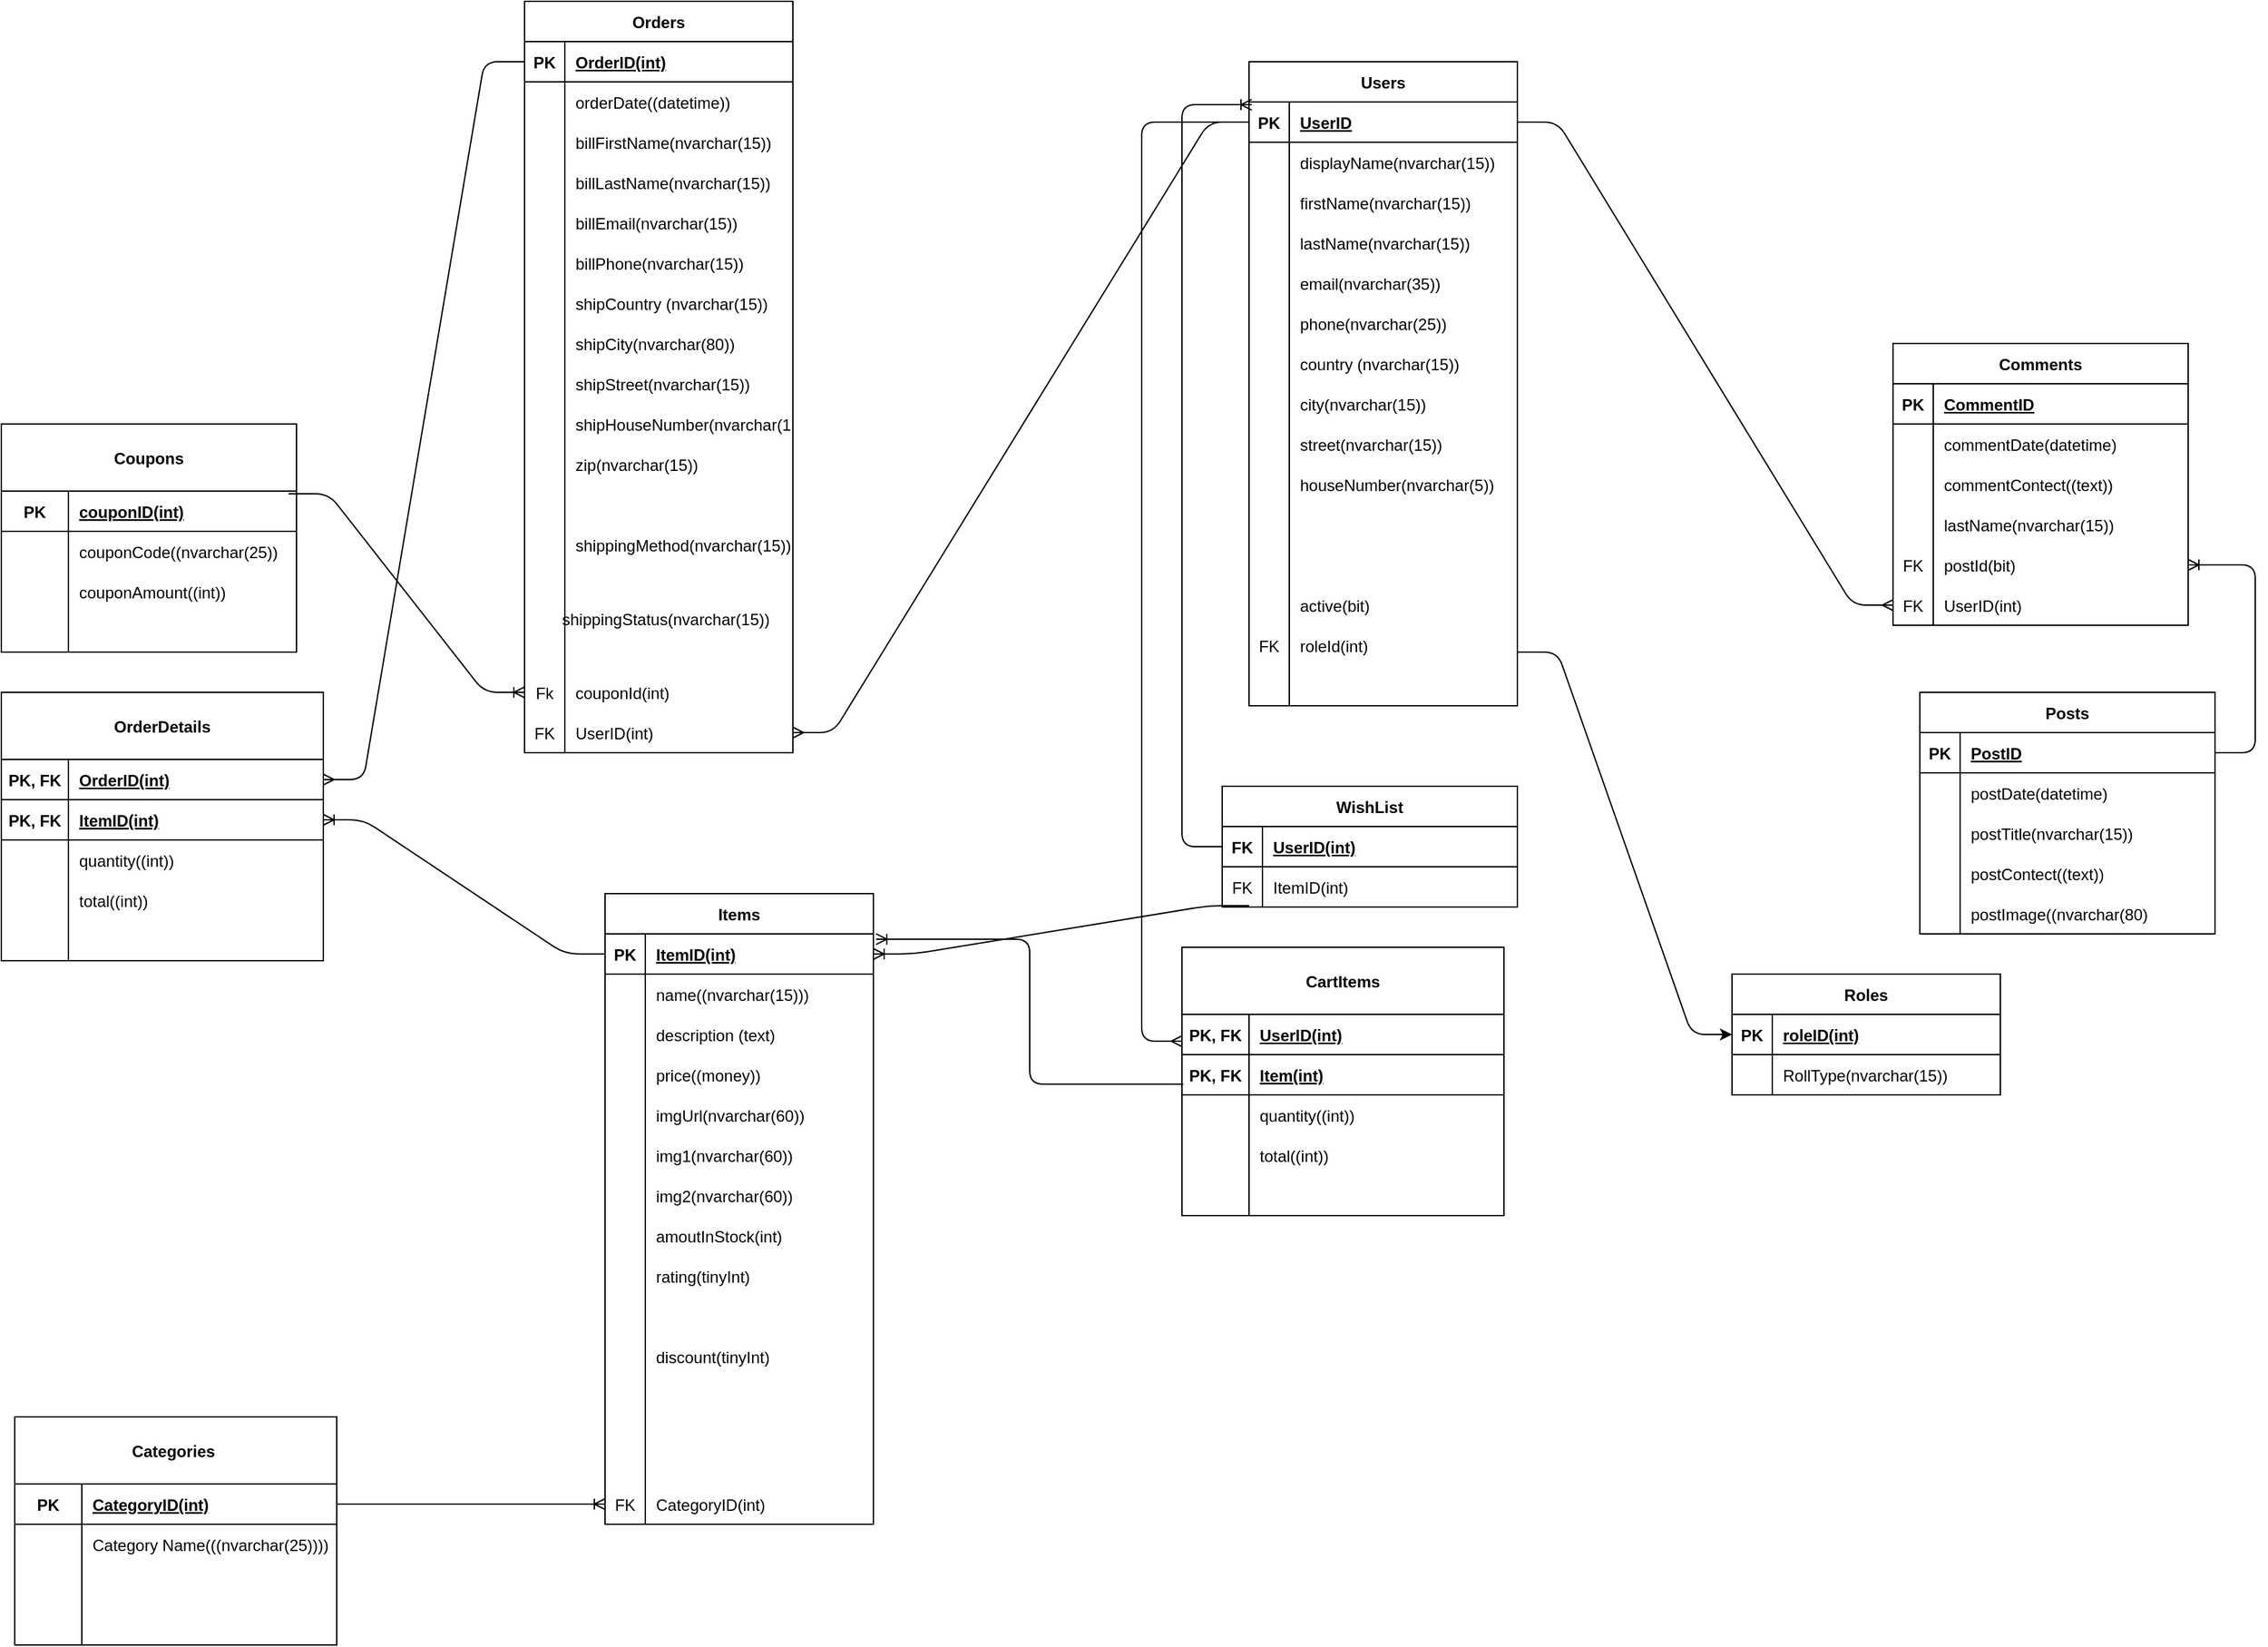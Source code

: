 <mxfile version="14.4.8" type="github">
  <diagram id="tkTSZ3Rhq634pnoqI6xr" name="Page-1">
    <mxGraphModel dx="2222" dy="1105" grid="1" gridSize="10" guides="1" tooltips="1" connect="1" arrows="1" fold="1" page="0" pageScale="1" pageWidth="1169" pageHeight="827" background="none" math="0" shadow="0">
      <root>
        <mxCell id="0" />
        <mxCell id="1" parent="0" />
        <mxCell id="uHUNbpHlDxS1nG46DtAX-1" value="Users" style="shape=table;startSize=30;container=1;collapsible=1;childLayout=tableLayout;fixedRows=1;rowLines=0;fontStyle=1;align=center;resizeLast=1;" vertex="1" parent="1">
          <mxGeometry x="400" y="40" width="200" height="480" as="geometry" />
        </mxCell>
        <mxCell id="uHUNbpHlDxS1nG46DtAX-2" value="" style="shape=partialRectangle;collapsible=0;dropTarget=0;pointerEvents=0;fillColor=none;top=0;left=0;bottom=1;right=0;points=[[0,0.5],[1,0.5]];portConstraint=eastwest;" vertex="1" parent="uHUNbpHlDxS1nG46DtAX-1">
          <mxGeometry y="30" width="200" height="30" as="geometry" />
        </mxCell>
        <mxCell id="uHUNbpHlDxS1nG46DtAX-3" value="PK" style="shape=partialRectangle;connectable=0;fillColor=none;top=0;left=0;bottom=0;right=0;fontStyle=1;overflow=hidden;" vertex="1" parent="uHUNbpHlDxS1nG46DtAX-2">
          <mxGeometry width="30" height="30" as="geometry" />
        </mxCell>
        <mxCell id="uHUNbpHlDxS1nG46DtAX-4" value="UserID" style="shape=partialRectangle;connectable=0;fillColor=none;top=0;left=0;bottom=0;right=0;align=left;spacingLeft=6;fontStyle=5;overflow=hidden;" vertex="1" parent="uHUNbpHlDxS1nG46DtAX-2">
          <mxGeometry x="30" width="170" height="30" as="geometry" />
        </mxCell>
        <mxCell id="uHUNbpHlDxS1nG46DtAX-5" value="" style="shape=partialRectangle;collapsible=0;dropTarget=0;pointerEvents=0;fillColor=none;top=0;left=0;bottom=0;right=0;points=[[0,0.5],[1,0.5]];portConstraint=eastwest;" vertex="1" parent="uHUNbpHlDxS1nG46DtAX-1">
          <mxGeometry y="60" width="200" height="30" as="geometry" />
        </mxCell>
        <mxCell id="uHUNbpHlDxS1nG46DtAX-6" value="" style="shape=partialRectangle;connectable=0;fillColor=none;top=0;left=0;bottom=0;right=0;editable=1;overflow=hidden;" vertex="1" parent="uHUNbpHlDxS1nG46DtAX-5">
          <mxGeometry width="30" height="30" as="geometry" />
        </mxCell>
        <mxCell id="uHUNbpHlDxS1nG46DtAX-7" value="displayName(nvarchar(15))" style="shape=partialRectangle;connectable=0;fillColor=none;top=0;left=0;bottom=0;right=0;align=left;spacingLeft=6;overflow=hidden;" vertex="1" parent="uHUNbpHlDxS1nG46DtAX-5">
          <mxGeometry x="30" width="170" height="30" as="geometry" />
        </mxCell>
        <mxCell id="uHUNbpHlDxS1nG46DtAX-8" value="" style="shape=partialRectangle;collapsible=0;dropTarget=0;pointerEvents=0;fillColor=none;top=0;left=0;bottom=0;right=0;points=[[0,0.5],[1,0.5]];portConstraint=eastwest;" vertex="1" parent="uHUNbpHlDxS1nG46DtAX-1">
          <mxGeometry y="90" width="200" height="30" as="geometry" />
        </mxCell>
        <mxCell id="uHUNbpHlDxS1nG46DtAX-9" value="" style="shape=partialRectangle;connectable=0;fillColor=none;top=0;left=0;bottom=0;right=0;editable=1;overflow=hidden;" vertex="1" parent="uHUNbpHlDxS1nG46DtAX-8">
          <mxGeometry width="30" height="30" as="geometry" />
        </mxCell>
        <mxCell id="uHUNbpHlDxS1nG46DtAX-10" value="firstName(nvarchar(15))" style="shape=partialRectangle;connectable=0;fillColor=none;top=0;left=0;bottom=0;right=0;align=left;spacingLeft=6;overflow=hidden;" vertex="1" parent="uHUNbpHlDxS1nG46DtAX-8">
          <mxGeometry x="30" width="170" height="30" as="geometry" />
        </mxCell>
        <mxCell id="uHUNbpHlDxS1nG46DtAX-11" value="" style="shape=partialRectangle;collapsible=0;dropTarget=0;pointerEvents=0;fillColor=none;top=0;left=0;bottom=0;right=0;points=[[0,0.5],[1,0.5]];portConstraint=eastwest;" vertex="1" parent="uHUNbpHlDxS1nG46DtAX-1">
          <mxGeometry y="120" width="200" height="30" as="geometry" />
        </mxCell>
        <mxCell id="uHUNbpHlDxS1nG46DtAX-12" value="" style="shape=partialRectangle;connectable=0;fillColor=none;top=0;left=0;bottom=0;right=0;editable=1;overflow=hidden;" vertex="1" parent="uHUNbpHlDxS1nG46DtAX-11">
          <mxGeometry width="30" height="30" as="geometry" />
        </mxCell>
        <mxCell id="uHUNbpHlDxS1nG46DtAX-13" value="lastName(nvarchar(15))" style="shape=partialRectangle;connectable=0;fillColor=none;top=0;left=0;bottom=0;right=0;align=left;spacingLeft=6;overflow=hidden;" vertex="1" parent="uHUNbpHlDxS1nG46DtAX-11">
          <mxGeometry x="30" width="170" height="30" as="geometry" />
        </mxCell>
        <mxCell id="uHUNbpHlDxS1nG46DtAX-15" value="" style="shape=partialRectangle;collapsible=0;dropTarget=0;pointerEvents=0;fillColor=none;top=0;left=0;bottom=0;right=0;points=[[0,0.5],[1,0.5]];portConstraint=eastwest;" vertex="1" parent="uHUNbpHlDxS1nG46DtAX-1">
          <mxGeometry y="150" width="200" height="30" as="geometry" />
        </mxCell>
        <mxCell id="uHUNbpHlDxS1nG46DtAX-16" value="" style="shape=partialRectangle;connectable=0;fillColor=none;top=0;left=0;bottom=0;right=0;editable=1;overflow=hidden;" vertex="1" parent="uHUNbpHlDxS1nG46DtAX-15">
          <mxGeometry width="30" height="30" as="geometry" />
        </mxCell>
        <mxCell id="uHUNbpHlDxS1nG46DtAX-17" value="email(nvarchar(35))" style="shape=partialRectangle;connectable=0;fillColor=none;top=0;left=0;bottom=0;right=0;align=left;spacingLeft=6;overflow=hidden;" vertex="1" parent="uHUNbpHlDxS1nG46DtAX-15">
          <mxGeometry x="30" width="170" height="30" as="geometry" />
        </mxCell>
        <mxCell id="uHUNbpHlDxS1nG46DtAX-34" value="" style="shape=partialRectangle;collapsible=0;dropTarget=0;pointerEvents=0;fillColor=none;top=0;left=0;bottom=0;right=0;points=[[0,0.5],[1,0.5]];portConstraint=eastwest;" vertex="1" parent="uHUNbpHlDxS1nG46DtAX-1">
          <mxGeometry y="180" width="200" height="30" as="geometry" />
        </mxCell>
        <mxCell id="uHUNbpHlDxS1nG46DtAX-35" value="" style="shape=partialRectangle;connectable=0;fillColor=none;top=0;left=0;bottom=0;right=0;editable=1;overflow=hidden;" vertex="1" parent="uHUNbpHlDxS1nG46DtAX-34">
          <mxGeometry width="30" height="30" as="geometry" />
        </mxCell>
        <mxCell id="uHUNbpHlDxS1nG46DtAX-36" value="phone(nvarchar(25))" style="shape=partialRectangle;connectable=0;fillColor=none;top=0;left=0;bottom=0;right=0;align=left;spacingLeft=6;overflow=hidden;" vertex="1" parent="uHUNbpHlDxS1nG46DtAX-34">
          <mxGeometry x="30" width="170" height="30" as="geometry" />
        </mxCell>
        <mxCell id="uHUNbpHlDxS1nG46DtAX-37" value="" style="shape=partialRectangle;collapsible=0;dropTarget=0;pointerEvents=0;fillColor=none;top=0;left=0;bottom=0;right=0;points=[[0,0.5],[1,0.5]];portConstraint=eastwest;" vertex="1" parent="uHUNbpHlDxS1nG46DtAX-1">
          <mxGeometry y="210" width="200" height="30" as="geometry" />
        </mxCell>
        <mxCell id="uHUNbpHlDxS1nG46DtAX-38" value="" style="shape=partialRectangle;connectable=0;fillColor=none;top=0;left=0;bottom=0;right=0;editable=1;overflow=hidden;" vertex="1" parent="uHUNbpHlDxS1nG46DtAX-37">
          <mxGeometry width="30" height="30" as="geometry" />
        </mxCell>
        <mxCell id="uHUNbpHlDxS1nG46DtAX-39" value="country (nvarchar(15))" style="shape=partialRectangle;connectable=0;fillColor=none;top=0;left=0;bottom=0;right=0;align=left;spacingLeft=6;overflow=hidden;" vertex="1" parent="uHUNbpHlDxS1nG46DtAX-37">
          <mxGeometry x="30" width="170" height="30" as="geometry" />
        </mxCell>
        <mxCell id="uHUNbpHlDxS1nG46DtAX-46" value="" style="shape=partialRectangle;collapsible=0;dropTarget=0;pointerEvents=0;fillColor=none;top=0;left=0;bottom=0;right=0;points=[[0,0.5],[1,0.5]];portConstraint=eastwest;" vertex="1" parent="uHUNbpHlDxS1nG46DtAX-1">
          <mxGeometry y="240" width="200" height="30" as="geometry" />
        </mxCell>
        <mxCell id="uHUNbpHlDxS1nG46DtAX-47" value="" style="shape=partialRectangle;connectable=0;fillColor=none;top=0;left=0;bottom=0;right=0;editable=1;overflow=hidden;" vertex="1" parent="uHUNbpHlDxS1nG46DtAX-46">
          <mxGeometry width="30" height="30" as="geometry" />
        </mxCell>
        <mxCell id="uHUNbpHlDxS1nG46DtAX-48" value="city(nvarchar(15))" style="shape=partialRectangle;connectable=0;fillColor=none;top=0;left=0;bottom=0;right=0;align=left;spacingLeft=6;overflow=hidden;" vertex="1" parent="uHUNbpHlDxS1nG46DtAX-46">
          <mxGeometry x="30" width="170" height="30" as="geometry" />
        </mxCell>
        <mxCell id="uHUNbpHlDxS1nG46DtAX-99" value="" style="shape=partialRectangle;collapsible=0;dropTarget=0;pointerEvents=0;fillColor=none;top=0;left=0;bottom=0;right=0;points=[[0,0.5],[1,0.5]];portConstraint=eastwest;" vertex="1" parent="uHUNbpHlDxS1nG46DtAX-1">
          <mxGeometry y="270" width="200" height="30" as="geometry" />
        </mxCell>
        <mxCell id="uHUNbpHlDxS1nG46DtAX-100" value="" style="shape=partialRectangle;connectable=0;fillColor=none;top=0;left=0;bottom=0;right=0;editable=1;overflow=hidden;" vertex="1" parent="uHUNbpHlDxS1nG46DtAX-99">
          <mxGeometry width="30" height="30" as="geometry" />
        </mxCell>
        <mxCell id="uHUNbpHlDxS1nG46DtAX-101" value="street(nvarchar(15))" style="shape=partialRectangle;connectable=0;fillColor=none;top=0;left=0;bottom=0;right=0;align=left;spacingLeft=6;overflow=hidden;" vertex="1" parent="uHUNbpHlDxS1nG46DtAX-99">
          <mxGeometry x="30" width="170" height="30" as="geometry" />
        </mxCell>
        <mxCell id="uHUNbpHlDxS1nG46DtAX-102" value="" style="shape=partialRectangle;collapsible=0;dropTarget=0;pointerEvents=0;fillColor=none;top=0;left=0;bottom=0;right=0;points=[[0,0.5],[1,0.5]];portConstraint=eastwest;" vertex="1" parent="uHUNbpHlDxS1nG46DtAX-1">
          <mxGeometry y="300" width="200" height="30" as="geometry" />
        </mxCell>
        <mxCell id="uHUNbpHlDxS1nG46DtAX-103" value="" style="shape=partialRectangle;connectable=0;fillColor=none;top=0;left=0;bottom=0;right=0;editable=1;overflow=hidden;" vertex="1" parent="uHUNbpHlDxS1nG46DtAX-102">
          <mxGeometry width="30" height="30" as="geometry" />
        </mxCell>
        <mxCell id="uHUNbpHlDxS1nG46DtAX-104" value="houseNumber(nvarchar(5))" style="shape=partialRectangle;connectable=0;fillColor=none;top=0;left=0;bottom=0;right=0;align=left;spacingLeft=6;overflow=hidden;" vertex="1" parent="uHUNbpHlDxS1nG46DtAX-102">
          <mxGeometry x="30" width="170" height="30" as="geometry" />
        </mxCell>
        <mxCell id="uHUNbpHlDxS1nG46DtAX-105" value="" style="shape=partialRectangle;collapsible=0;dropTarget=0;pointerEvents=0;fillColor=none;top=0;left=0;bottom=0;right=0;points=[[0,0.5],[1,0.5]];portConstraint=eastwest;" vertex="1" parent="uHUNbpHlDxS1nG46DtAX-1">
          <mxGeometry y="330" width="200" height="30" as="geometry" />
        </mxCell>
        <mxCell id="uHUNbpHlDxS1nG46DtAX-106" value="" style="shape=partialRectangle;connectable=0;fillColor=none;top=0;left=0;bottom=0;right=0;editable=1;overflow=hidden;" vertex="1" parent="uHUNbpHlDxS1nG46DtAX-105">
          <mxGeometry width="30" height="30" as="geometry" />
        </mxCell>
        <mxCell id="uHUNbpHlDxS1nG46DtAX-107" value="" style="shape=partialRectangle;connectable=0;fillColor=none;top=0;left=0;bottom=0;right=0;align=left;spacingLeft=6;overflow=hidden;" vertex="1" parent="uHUNbpHlDxS1nG46DtAX-105">
          <mxGeometry x="30" width="170" height="30" as="geometry" />
        </mxCell>
        <mxCell id="uHUNbpHlDxS1nG46DtAX-108" value="" style="shape=partialRectangle;collapsible=0;dropTarget=0;pointerEvents=0;fillColor=none;top=0;left=0;bottom=0;right=0;points=[[0,0.5],[1,0.5]];portConstraint=eastwest;" vertex="1" parent="uHUNbpHlDxS1nG46DtAX-1">
          <mxGeometry y="360" width="200" height="30" as="geometry" />
        </mxCell>
        <mxCell id="uHUNbpHlDxS1nG46DtAX-109" value="" style="shape=partialRectangle;connectable=0;fillColor=none;top=0;left=0;bottom=0;right=0;editable=1;overflow=hidden;" vertex="1" parent="uHUNbpHlDxS1nG46DtAX-108">
          <mxGeometry width="30" height="30" as="geometry" />
        </mxCell>
        <mxCell id="uHUNbpHlDxS1nG46DtAX-110" value="" style="shape=partialRectangle;connectable=0;fillColor=none;top=0;left=0;bottom=0;right=0;align=left;spacingLeft=6;overflow=hidden;" vertex="1" parent="uHUNbpHlDxS1nG46DtAX-108">
          <mxGeometry x="30" width="170" height="30" as="geometry" />
        </mxCell>
        <mxCell id="uHUNbpHlDxS1nG46DtAX-111" value="" style="shape=partialRectangle;collapsible=0;dropTarget=0;pointerEvents=0;fillColor=none;top=0;left=0;bottom=0;right=0;points=[[0,0.5],[1,0.5]];portConstraint=eastwest;" vertex="1" parent="uHUNbpHlDxS1nG46DtAX-1">
          <mxGeometry y="390" width="200" height="30" as="geometry" />
        </mxCell>
        <mxCell id="uHUNbpHlDxS1nG46DtAX-112" value="" style="shape=partialRectangle;connectable=0;fillColor=none;top=0;left=0;bottom=0;right=0;editable=1;overflow=hidden;" vertex="1" parent="uHUNbpHlDxS1nG46DtAX-111">
          <mxGeometry width="30" height="30" as="geometry" />
        </mxCell>
        <mxCell id="uHUNbpHlDxS1nG46DtAX-113" value="active(bit)" style="shape=partialRectangle;connectable=0;fillColor=none;top=0;left=0;bottom=0;right=0;align=left;spacingLeft=6;overflow=hidden;" vertex="1" parent="uHUNbpHlDxS1nG46DtAX-111">
          <mxGeometry x="30" width="170" height="30" as="geometry" />
        </mxCell>
        <mxCell id="uHUNbpHlDxS1nG46DtAX-114" value="" style="shape=partialRectangle;collapsible=0;dropTarget=0;pointerEvents=0;fillColor=none;top=0;left=0;bottom=0;right=0;points=[[0,0.5],[1,0.5]];portConstraint=eastwest;" vertex="1" parent="uHUNbpHlDxS1nG46DtAX-1">
          <mxGeometry y="420" width="200" height="30" as="geometry" />
        </mxCell>
        <mxCell id="uHUNbpHlDxS1nG46DtAX-115" value="FK" style="shape=partialRectangle;connectable=0;fillColor=none;top=0;left=0;bottom=0;right=0;editable=1;overflow=hidden;" vertex="1" parent="uHUNbpHlDxS1nG46DtAX-114">
          <mxGeometry width="30" height="30" as="geometry" />
        </mxCell>
        <mxCell id="uHUNbpHlDxS1nG46DtAX-116" value="roleId(int)" style="shape=partialRectangle;connectable=0;fillColor=none;top=0;left=0;bottom=0;right=0;align=left;spacingLeft=6;overflow=hidden;" vertex="1" parent="uHUNbpHlDxS1nG46DtAX-114">
          <mxGeometry x="30" width="170" height="30" as="geometry" />
        </mxCell>
        <mxCell id="uHUNbpHlDxS1nG46DtAX-117" value="" style="shape=partialRectangle;collapsible=0;dropTarget=0;pointerEvents=0;fillColor=none;top=0;left=0;bottom=0;right=0;points=[[0,0.5],[1,0.5]];portConstraint=eastwest;" vertex="1" parent="uHUNbpHlDxS1nG46DtAX-1">
          <mxGeometry y="450" width="200" height="30" as="geometry" />
        </mxCell>
        <mxCell id="uHUNbpHlDxS1nG46DtAX-118" value="" style="shape=partialRectangle;connectable=0;fillColor=none;top=0;left=0;bottom=0;right=0;editable=1;overflow=hidden;" vertex="1" parent="uHUNbpHlDxS1nG46DtAX-117">
          <mxGeometry width="30" height="30" as="geometry" />
        </mxCell>
        <mxCell id="uHUNbpHlDxS1nG46DtAX-119" value="" style="shape=partialRectangle;connectable=0;fillColor=none;top=0;left=0;bottom=0;right=0;align=left;spacingLeft=6;overflow=hidden;" vertex="1" parent="uHUNbpHlDxS1nG46DtAX-117">
          <mxGeometry x="30" width="170" height="30" as="geometry" />
        </mxCell>
        <mxCell id="uHUNbpHlDxS1nG46DtAX-120" value="Orders" style="shape=table;startSize=30;container=1;collapsible=1;childLayout=tableLayout;fixedRows=1;rowLines=0;fontStyle=1;align=center;resizeLast=1;" vertex="1" parent="1">
          <mxGeometry x="-140" y="-5" width="200" height="560" as="geometry" />
        </mxCell>
        <mxCell id="uHUNbpHlDxS1nG46DtAX-121" value="" style="shape=partialRectangle;collapsible=0;dropTarget=0;pointerEvents=0;fillColor=none;top=0;left=0;bottom=1;right=0;points=[[0,0.5],[1,0.5]];portConstraint=eastwest;" vertex="1" parent="uHUNbpHlDxS1nG46DtAX-120">
          <mxGeometry y="30" width="200" height="30" as="geometry" />
        </mxCell>
        <mxCell id="uHUNbpHlDxS1nG46DtAX-122" value="PK" style="shape=partialRectangle;connectable=0;fillColor=none;top=0;left=0;bottom=0;right=0;fontStyle=1;overflow=hidden;" vertex="1" parent="uHUNbpHlDxS1nG46DtAX-121">
          <mxGeometry width="30" height="30" as="geometry" />
        </mxCell>
        <mxCell id="uHUNbpHlDxS1nG46DtAX-123" value="OrderID(int)" style="shape=partialRectangle;connectable=0;fillColor=none;top=0;left=0;bottom=0;right=0;align=left;spacingLeft=6;fontStyle=5;overflow=hidden;" vertex="1" parent="uHUNbpHlDxS1nG46DtAX-121">
          <mxGeometry x="30" width="170" height="30" as="geometry" />
        </mxCell>
        <mxCell id="uHUNbpHlDxS1nG46DtAX-124" value="" style="shape=partialRectangle;collapsible=0;dropTarget=0;pointerEvents=0;fillColor=none;top=0;left=0;bottom=0;right=0;points=[[0,0.5],[1,0.5]];portConstraint=eastwest;" vertex="1" parent="uHUNbpHlDxS1nG46DtAX-120">
          <mxGeometry y="60" width="200" height="30" as="geometry" />
        </mxCell>
        <mxCell id="uHUNbpHlDxS1nG46DtAX-125" value="" style="shape=partialRectangle;connectable=0;fillColor=none;top=0;left=0;bottom=0;right=0;editable=1;overflow=hidden;" vertex="1" parent="uHUNbpHlDxS1nG46DtAX-124">
          <mxGeometry width="30" height="30" as="geometry" />
        </mxCell>
        <mxCell id="uHUNbpHlDxS1nG46DtAX-126" value="orderDate((datetime))" style="shape=partialRectangle;connectable=0;fillColor=none;top=0;left=0;bottom=0;right=0;align=left;spacingLeft=6;overflow=hidden;" vertex="1" parent="uHUNbpHlDxS1nG46DtAX-124">
          <mxGeometry x="30" width="170" height="30" as="geometry" />
        </mxCell>
        <mxCell id="uHUNbpHlDxS1nG46DtAX-127" value="" style="shape=partialRectangle;collapsible=0;dropTarget=0;pointerEvents=0;fillColor=none;top=0;left=0;bottom=0;right=0;points=[[0,0.5],[1,0.5]];portConstraint=eastwest;" vertex="1" parent="uHUNbpHlDxS1nG46DtAX-120">
          <mxGeometry y="90" width="200" height="30" as="geometry" />
        </mxCell>
        <mxCell id="uHUNbpHlDxS1nG46DtAX-128" value="" style="shape=partialRectangle;connectable=0;fillColor=none;top=0;left=0;bottom=0;right=0;editable=1;overflow=hidden;" vertex="1" parent="uHUNbpHlDxS1nG46DtAX-127">
          <mxGeometry width="30" height="30" as="geometry" />
        </mxCell>
        <mxCell id="uHUNbpHlDxS1nG46DtAX-129" value="billFirstName(nvarchar(15))" style="shape=partialRectangle;connectable=0;fillColor=none;top=0;left=0;bottom=0;right=0;align=left;spacingLeft=6;overflow=hidden;" vertex="1" parent="uHUNbpHlDxS1nG46DtAX-127">
          <mxGeometry x="30" width="170" height="30" as="geometry" />
        </mxCell>
        <mxCell id="uHUNbpHlDxS1nG46DtAX-130" value="" style="shape=partialRectangle;collapsible=0;dropTarget=0;pointerEvents=0;fillColor=none;top=0;left=0;bottom=0;right=0;points=[[0,0.5],[1,0.5]];portConstraint=eastwest;" vertex="1" parent="uHUNbpHlDxS1nG46DtAX-120">
          <mxGeometry y="120" width="200" height="30" as="geometry" />
        </mxCell>
        <mxCell id="uHUNbpHlDxS1nG46DtAX-131" value="" style="shape=partialRectangle;connectable=0;fillColor=none;top=0;left=0;bottom=0;right=0;editable=1;overflow=hidden;" vertex="1" parent="uHUNbpHlDxS1nG46DtAX-130">
          <mxGeometry width="30" height="30" as="geometry" />
        </mxCell>
        <mxCell id="uHUNbpHlDxS1nG46DtAX-132" value="billLastName(nvarchar(15))" style="shape=partialRectangle;connectable=0;fillColor=none;top=0;left=0;bottom=0;right=0;align=left;spacingLeft=6;overflow=hidden;" vertex="1" parent="uHUNbpHlDxS1nG46DtAX-130">
          <mxGeometry x="30" width="170" height="30" as="geometry" />
        </mxCell>
        <mxCell id="uHUNbpHlDxS1nG46DtAX-170" value="" style="shape=partialRectangle;collapsible=0;dropTarget=0;pointerEvents=0;fillColor=none;top=0;left=0;bottom=0;right=0;points=[[0,0.5],[1,0.5]];portConstraint=eastwest;" vertex="1" parent="uHUNbpHlDxS1nG46DtAX-120">
          <mxGeometry y="150" width="200" height="30" as="geometry" />
        </mxCell>
        <mxCell id="uHUNbpHlDxS1nG46DtAX-171" value="" style="shape=partialRectangle;connectable=0;fillColor=none;top=0;left=0;bottom=0;right=0;editable=1;overflow=hidden;" vertex="1" parent="uHUNbpHlDxS1nG46DtAX-170">
          <mxGeometry width="30" height="30" as="geometry" />
        </mxCell>
        <mxCell id="uHUNbpHlDxS1nG46DtAX-172" value="billEmail(nvarchar(15))" style="shape=partialRectangle;connectable=0;fillColor=none;top=0;left=0;bottom=0;right=0;align=left;spacingLeft=6;overflow=hidden;" vertex="1" parent="uHUNbpHlDxS1nG46DtAX-170">
          <mxGeometry x="30" width="170" height="30" as="geometry" />
        </mxCell>
        <mxCell id="uHUNbpHlDxS1nG46DtAX-174" value="" style="shape=partialRectangle;collapsible=0;dropTarget=0;pointerEvents=0;fillColor=none;top=0;left=0;bottom=0;right=0;points=[[0,0.5],[1,0.5]];portConstraint=eastwest;" vertex="1" parent="uHUNbpHlDxS1nG46DtAX-120">
          <mxGeometry y="180" width="200" height="30" as="geometry" />
        </mxCell>
        <mxCell id="uHUNbpHlDxS1nG46DtAX-175" value="" style="shape=partialRectangle;connectable=0;fillColor=none;top=0;left=0;bottom=0;right=0;editable=1;overflow=hidden;" vertex="1" parent="uHUNbpHlDxS1nG46DtAX-174">
          <mxGeometry width="30" height="30" as="geometry" />
        </mxCell>
        <mxCell id="uHUNbpHlDxS1nG46DtAX-176" value="billPhone(nvarchar(15))" style="shape=partialRectangle;connectable=0;fillColor=none;top=0;left=0;bottom=0;right=0;align=left;spacingLeft=6;overflow=hidden;" vertex="1" parent="uHUNbpHlDxS1nG46DtAX-174">
          <mxGeometry x="30" width="170" height="30" as="geometry" />
        </mxCell>
        <mxCell id="uHUNbpHlDxS1nG46DtAX-133" value="" style="shape=partialRectangle;collapsible=0;dropTarget=0;pointerEvents=0;fillColor=none;top=0;left=0;bottom=0;right=0;points=[[0,0.5],[1,0.5]];portConstraint=eastwest;" vertex="1" parent="uHUNbpHlDxS1nG46DtAX-120">
          <mxGeometry y="210" width="200" height="30" as="geometry" />
        </mxCell>
        <mxCell id="uHUNbpHlDxS1nG46DtAX-134" value="" style="shape=partialRectangle;connectable=0;fillColor=none;top=0;left=0;bottom=0;right=0;editable=1;overflow=hidden;" vertex="1" parent="uHUNbpHlDxS1nG46DtAX-133">
          <mxGeometry width="30" height="30" as="geometry" />
        </mxCell>
        <mxCell id="uHUNbpHlDxS1nG46DtAX-135" value="shipCountry (nvarchar(15))" style="shape=partialRectangle;connectable=0;fillColor=none;top=0;left=0;bottom=0;right=0;align=left;spacingLeft=6;overflow=hidden;" vertex="1" parent="uHUNbpHlDxS1nG46DtAX-133">
          <mxGeometry x="30" width="170" height="30" as="geometry" />
        </mxCell>
        <mxCell id="uHUNbpHlDxS1nG46DtAX-136" value="" style="shape=partialRectangle;collapsible=0;dropTarget=0;pointerEvents=0;fillColor=none;top=0;left=0;bottom=0;right=0;points=[[0,0.5],[1,0.5]];portConstraint=eastwest;" vertex="1" parent="uHUNbpHlDxS1nG46DtAX-120">
          <mxGeometry y="240" width="200" height="30" as="geometry" />
        </mxCell>
        <mxCell id="uHUNbpHlDxS1nG46DtAX-137" value="" style="shape=partialRectangle;connectable=0;fillColor=none;top=0;left=0;bottom=0;right=0;editable=1;overflow=hidden;" vertex="1" parent="uHUNbpHlDxS1nG46DtAX-136">
          <mxGeometry width="30" height="30" as="geometry" />
        </mxCell>
        <mxCell id="uHUNbpHlDxS1nG46DtAX-138" value="shipCity(nvarchar(80))" style="shape=partialRectangle;connectable=0;fillColor=none;top=0;left=0;bottom=0;right=0;align=left;spacingLeft=6;overflow=hidden;" vertex="1" parent="uHUNbpHlDxS1nG46DtAX-136">
          <mxGeometry x="30" width="170" height="30" as="geometry" />
        </mxCell>
        <mxCell id="uHUNbpHlDxS1nG46DtAX-139" value="" style="shape=partialRectangle;collapsible=0;dropTarget=0;pointerEvents=0;fillColor=none;top=0;left=0;bottom=0;right=0;points=[[0,0.5],[1,0.5]];portConstraint=eastwest;" vertex="1" parent="uHUNbpHlDxS1nG46DtAX-120">
          <mxGeometry y="270" width="200" height="30" as="geometry" />
        </mxCell>
        <mxCell id="uHUNbpHlDxS1nG46DtAX-140" value="" style="shape=partialRectangle;connectable=0;fillColor=none;top=0;left=0;bottom=0;right=0;editable=1;overflow=hidden;" vertex="1" parent="uHUNbpHlDxS1nG46DtAX-139">
          <mxGeometry width="30" height="30" as="geometry" />
        </mxCell>
        <mxCell id="uHUNbpHlDxS1nG46DtAX-141" value="shipStreet(nvarchar(15))" style="shape=partialRectangle;connectable=0;fillColor=none;top=0;left=0;bottom=0;right=0;align=left;spacingLeft=6;overflow=hidden;" vertex="1" parent="uHUNbpHlDxS1nG46DtAX-139">
          <mxGeometry x="30" width="170" height="30" as="geometry" />
        </mxCell>
        <mxCell id="uHUNbpHlDxS1nG46DtAX-142" value="" style="shape=partialRectangle;collapsible=0;dropTarget=0;pointerEvents=0;fillColor=none;top=0;left=0;bottom=0;right=0;points=[[0,0.5],[1,0.5]];portConstraint=eastwest;" vertex="1" parent="uHUNbpHlDxS1nG46DtAX-120">
          <mxGeometry y="300" width="200" height="30" as="geometry" />
        </mxCell>
        <mxCell id="uHUNbpHlDxS1nG46DtAX-143" value="" style="shape=partialRectangle;connectable=0;fillColor=none;top=0;left=0;bottom=0;right=0;editable=1;overflow=hidden;" vertex="1" parent="uHUNbpHlDxS1nG46DtAX-142">
          <mxGeometry width="30" height="30" as="geometry" />
        </mxCell>
        <mxCell id="uHUNbpHlDxS1nG46DtAX-144" value="shipHouseNumber(nvarchar(15))" style="shape=partialRectangle;connectable=0;fillColor=none;top=0;left=0;bottom=0;right=0;align=left;spacingLeft=6;overflow=hidden;" vertex="1" parent="uHUNbpHlDxS1nG46DtAX-142">
          <mxGeometry x="30" width="170" height="30" as="geometry" />
        </mxCell>
        <mxCell id="uHUNbpHlDxS1nG46DtAX-145" value="" style="shape=partialRectangle;collapsible=0;dropTarget=0;pointerEvents=0;fillColor=none;top=0;left=0;bottom=0;right=0;points=[[0,0.5],[1,0.5]];portConstraint=eastwest;" vertex="1" parent="uHUNbpHlDxS1nG46DtAX-120">
          <mxGeometry y="330" width="200" height="30" as="geometry" />
        </mxCell>
        <mxCell id="uHUNbpHlDxS1nG46DtAX-146" value="" style="shape=partialRectangle;connectable=0;fillColor=none;top=0;left=0;bottom=0;right=0;editable=1;overflow=hidden;" vertex="1" parent="uHUNbpHlDxS1nG46DtAX-145">
          <mxGeometry width="30" height="30" as="geometry" />
        </mxCell>
        <mxCell id="uHUNbpHlDxS1nG46DtAX-147" value="zip(nvarchar(15))" style="shape=partialRectangle;connectable=0;fillColor=none;top=0;left=0;bottom=0;right=0;align=left;spacingLeft=6;overflow=hidden;" vertex="1" parent="uHUNbpHlDxS1nG46DtAX-145">
          <mxGeometry x="30" width="170" height="30" as="geometry" />
        </mxCell>
        <mxCell id="uHUNbpHlDxS1nG46DtAX-148" value="" style="shape=partialRectangle;collapsible=0;dropTarget=0;pointerEvents=0;fillColor=none;top=0;left=0;bottom=0;right=0;points=[[0,0.5],[1,0.5]];portConstraint=eastwest;" vertex="1" parent="uHUNbpHlDxS1nG46DtAX-120">
          <mxGeometry y="360" width="200" height="30" as="geometry" />
        </mxCell>
        <mxCell id="uHUNbpHlDxS1nG46DtAX-149" value="" style="shape=partialRectangle;connectable=0;fillColor=none;top=0;left=0;bottom=0;right=0;editable=1;overflow=hidden;" vertex="1" parent="uHUNbpHlDxS1nG46DtAX-148">
          <mxGeometry width="30" height="30" as="geometry" />
        </mxCell>
        <mxCell id="uHUNbpHlDxS1nG46DtAX-150" value="" style="shape=partialRectangle;connectable=0;fillColor=none;top=0;left=0;bottom=0;right=0;align=left;spacingLeft=6;overflow=hidden;" vertex="1" parent="uHUNbpHlDxS1nG46DtAX-148">
          <mxGeometry x="30" width="170" height="30" as="geometry" />
        </mxCell>
        <mxCell id="uHUNbpHlDxS1nG46DtAX-154" value="" style="shape=partialRectangle;collapsible=0;dropTarget=0;pointerEvents=0;fillColor=none;top=0;left=0;bottom=0;right=0;points=[[0,0.5],[1,0.5]];portConstraint=eastwest;" vertex="1" parent="uHUNbpHlDxS1nG46DtAX-120">
          <mxGeometry y="390" width="200" height="30" as="geometry" />
        </mxCell>
        <mxCell id="uHUNbpHlDxS1nG46DtAX-155" value="" style="shape=partialRectangle;connectable=0;fillColor=none;top=0;left=0;bottom=0;right=0;editable=1;overflow=hidden;" vertex="1" parent="uHUNbpHlDxS1nG46DtAX-154">
          <mxGeometry width="30" height="30" as="geometry" />
        </mxCell>
        <mxCell id="uHUNbpHlDxS1nG46DtAX-156" value="shippingMethod(nvarchar(15))" style="shape=partialRectangle;connectable=0;fillColor=none;top=0;left=0;bottom=0;right=0;align=left;spacingLeft=6;overflow=hidden;" vertex="1" parent="uHUNbpHlDxS1nG46DtAX-154">
          <mxGeometry x="30" width="170" height="30" as="geometry" />
        </mxCell>
        <mxCell id="uHUNbpHlDxS1nG46DtAX-151" value="" style="shape=partialRectangle;collapsible=0;dropTarget=0;pointerEvents=0;fillColor=none;top=0;left=0;bottom=0;right=0;points=[[0,0.5],[1,0.5]];portConstraint=eastwest;" vertex="1" parent="uHUNbpHlDxS1nG46DtAX-120">
          <mxGeometry y="420" width="200" height="30" as="geometry" />
        </mxCell>
        <mxCell id="uHUNbpHlDxS1nG46DtAX-152" value="" style="shape=partialRectangle;connectable=0;fillColor=none;top=0;left=0;bottom=0;right=0;editable=1;overflow=hidden;" vertex="1" parent="uHUNbpHlDxS1nG46DtAX-151">
          <mxGeometry width="30" height="30" as="geometry" />
        </mxCell>
        <mxCell id="uHUNbpHlDxS1nG46DtAX-153" value="" style="shape=partialRectangle;connectable=0;fillColor=none;top=0;left=0;bottom=0;right=0;align=left;spacingLeft=6;overflow=hidden;" vertex="1" parent="uHUNbpHlDxS1nG46DtAX-151">
          <mxGeometry x="30" width="170" height="30" as="geometry" />
        </mxCell>
        <mxCell id="uHUNbpHlDxS1nG46DtAX-157" value="" style="shape=partialRectangle;collapsible=0;dropTarget=0;pointerEvents=0;fillColor=none;top=0;left=0;bottom=0;right=0;points=[[0,0.5],[1,0.5]];portConstraint=eastwest;" vertex="1" parent="uHUNbpHlDxS1nG46DtAX-120">
          <mxGeometry y="450" width="200" height="30" as="geometry" />
        </mxCell>
        <mxCell id="uHUNbpHlDxS1nG46DtAX-158" value="" style="shape=partialRectangle;connectable=0;fillColor=none;top=0;left=0;bottom=0;right=0;editable=1;overflow=hidden;" vertex="1" parent="uHUNbpHlDxS1nG46DtAX-157">
          <mxGeometry width="30" height="30" as="geometry" />
        </mxCell>
        <mxCell id="uHUNbpHlDxS1nG46DtAX-159" value="" style="shape=partialRectangle;connectable=0;fillColor=none;top=0;left=0;bottom=0;right=0;align=left;spacingLeft=6;overflow=hidden;" vertex="1" parent="uHUNbpHlDxS1nG46DtAX-157">
          <mxGeometry x="30" width="170" height="30" as="geometry" />
        </mxCell>
        <mxCell id="uHUNbpHlDxS1nG46DtAX-167" value="" style="shape=partialRectangle;collapsible=0;dropTarget=0;pointerEvents=0;fillColor=none;top=0;left=0;bottom=0;right=0;points=[[0,0.5],[1,0.5]];portConstraint=eastwest;" vertex="1" parent="uHUNbpHlDxS1nG46DtAX-120">
          <mxGeometry y="480" width="200" height="20" as="geometry" />
        </mxCell>
        <mxCell id="uHUNbpHlDxS1nG46DtAX-168" value="" style="shape=partialRectangle;connectable=0;fillColor=none;top=0;left=0;bottom=0;right=0;editable=1;overflow=hidden;" vertex="1" parent="uHUNbpHlDxS1nG46DtAX-167">
          <mxGeometry width="30" height="20" as="geometry" />
        </mxCell>
        <mxCell id="uHUNbpHlDxS1nG46DtAX-169" value="" style="shape=partialRectangle;connectable=0;fillColor=none;top=0;left=0;bottom=0;right=0;align=left;spacingLeft=6;overflow=hidden;" vertex="1" parent="uHUNbpHlDxS1nG46DtAX-167">
          <mxGeometry x="30" width="170" height="20" as="geometry" />
        </mxCell>
        <mxCell id="uHUNbpHlDxS1nG46DtAX-163" value="" style="shape=partialRectangle;collapsible=0;dropTarget=0;pointerEvents=0;fillColor=none;top=0;left=0;bottom=0;right=0;points=[[0,0.5],[1,0.5]];portConstraint=eastwest;" vertex="1" parent="uHUNbpHlDxS1nG46DtAX-120">
          <mxGeometry y="500" width="200" height="30" as="geometry" />
        </mxCell>
        <mxCell id="uHUNbpHlDxS1nG46DtAX-164" value="Fk" style="shape=partialRectangle;connectable=0;fillColor=none;top=0;left=0;bottom=0;right=0;editable=1;overflow=hidden;" vertex="1" parent="uHUNbpHlDxS1nG46DtAX-163">
          <mxGeometry width="30" height="30" as="geometry" />
        </mxCell>
        <mxCell id="uHUNbpHlDxS1nG46DtAX-165" value="couponId(int)" style="shape=partialRectangle;connectable=0;fillColor=none;top=0;left=0;bottom=0;right=0;align=left;spacingLeft=6;overflow=hidden;" vertex="1" parent="uHUNbpHlDxS1nG46DtAX-163">
          <mxGeometry x="30" width="170" height="30" as="geometry" />
        </mxCell>
        <mxCell id="uHUNbpHlDxS1nG46DtAX-160" value="" style="shape=partialRectangle;collapsible=0;dropTarget=0;pointerEvents=0;fillColor=none;top=0;left=0;bottom=0;right=0;points=[[0,0.5],[1,0.5]];portConstraint=eastwest;" vertex="1" parent="uHUNbpHlDxS1nG46DtAX-120">
          <mxGeometry y="530" width="200" height="30" as="geometry" />
        </mxCell>
        <mxCell id="uHUNbpHlDxS1nG46DtAX-161" value="FK" style="shape=partialRectangle;connectable=0;fillColor=none;top=0;left=0;bottom=0;right=0;editable=1;overflow=hidden;" vertex="1" parent="uHUNbpHlDxS1nG46DtAX-160">
          <mxGeometry width="30" height="30" as="geometry" />
        </mxCell>
        <mxCell id="uHUNbpHlDxS1nG46DtAX-162" value="UserID(int)" style="shape=partialRectangle;connectable=0;fillColor=none;top=0;left=0;bottom=0;right=0;align=left;spacingLeft=6;overflow=hidden;" vertex="1" parent="uHUNbpHlDxS1nG46DtAX-160">
          <mxGeometry x="30" width="170" height="30" as="geometry" />
        </mxCell>
        <mxCell id="uHUNbpHlDxS1nG46DtAX-166" value="" style="edgeStyle=entityRelationEdgeStyle;fontSize=12;html=1;endArrow=ERmany;exitX=0;exitY=0.5;exitDx=0;exitDy=0;" edge="1" parent="1" source="uHUNbpHlDxS1nG46DtAX-2" target="uHUNbpHlDxS1nG46DtAX-160">
          <mxGeometry width="100" height="100" relative="1" as="geometry">
            <mxPoint x="570" y="410" as="sourcePoint" />
            <mxPoint x="670" y="310" as="targetPoint" />
          </mxGeometry>
        </mxCell>
        <mxCell id="uHUNbpHlDxS1nG46DtAX-173" value="shippingStatus(nvarchar(15))" style="shape=partialRectangle;connectable=0;fillColor=none;top=0;left=0;bottom=0;right=0;align=left;spacingLeft=6;overflow=hidden;" vertex="1" parent="1">
          <mxGeometry x="-120" y="440" width="170" height="30" as="geometry" />
        </mxCell>
        <mxCell id="uHUNbpHlDxS1nG46DtAX-177" value="OrderDetails" style="shape=table;startSize=50;container=1;collapsible=1;childLayout=tableLayout;fixedRows=1;rowLines=0;fontStyle=1;align=center;resizeLast=1;" vertex="1" parent="1">
          <mxGeometry x="-530" y="510" width="240" height="200" as="geometry" />
        </mxCell>
        <mxCell id="uHUNbpHlDxS1nG46DtAX-178" value="" style="shape=partialRectangle;collapsible=0;dropTarget=0;pointerEvents=0;fillColor=none;top=0;left=0;bottom=1;right=0;points=[[0,0.5],[1,0.5]];portConstraint=eastwest;" vertex="1" parent="uHUNbpHlDxS1nG46DtAX-177">
          <mxGeometry y="50" width="240" height="30" as="geometry" />
        </mxCell>
        <mxCell id="uHUNbpHlDxS1nG46DtAX-179" value="PK, FK" style="shape=partialRectangle;connectable=0;fillColor=none;top=0;left=0;bottom=0;right=0;fontStyle=1;overflow=hidden;" vertex="1" parent="uHUNbpHlDxS1nG46DtAX-178">
          <mxGeometry width="50" height="30" as="geometry" />
        </mxCell>
        <mxCell id="uHUNbpHlDxS1nG46DtAX-180" value="OrderID(int)" style="shape=partialRectangle;connectable=0;fillColor=none;top=0;left=0;bottom=0;right=0;align=left;spacingLeft=6;fontStyle=5;overflow=hidden;" vertex="1" parent="uHUNbpHlDxS1nG46DtAX-178">
          <mxGeometry x="50" width="190" height="30" as="geometry" />
        </mxCell>
        <mxCell id="uHUNbpHlDxS1nG46DtAX-233" value="" style="shape=partialRectangle;collapsible=0;dropTarget=0;pointerEvents=0;fillColor=none;top=0;left=0;bottom=1;right=0;points=[[0,0.5],[1,0.5]];portConstraint=eastwest;" vertex="1" parent="uHUNbpHlDxS1nG46DtAX-177">
          <mxGeometry y="80" width="240" height="30" as="geometry" />
        </mxCell>
        <mxCell id="uHUNbpHlDxS1nG46DtAX-234" value="PK, FK" style="shape=partialRectangle;connectable=0;fillColor=none;top=0;left=0;bottom=0;right=0;fontStyle=1;overflow=hidden;" vertex="1" parent="uHUNbpHlDxS1nG46DtAX-233">
          <mxGeometry width="50" height="30" as="geometry" />
        </mxCell>
        <mxCell id="uHUNbpHlDxS1nG46DtAX-235" value="ItemID(int)" style="shape=partialRectangle;connectable=0;fillColor=none;top=0;left=0;bottom=0;right=0;align=left;spacingLeft=6;fontStyle=5;overflow=hidden;" vertex="1" parent="uHUNbpHlDxS1nG46DtAX-233">
          <mxGeometry x="50" width="190" height="30" as="geometry" />
        </mxCell>
        <mxCell id="uHUNbpHlDxS1nG46DtAX-181" value="" style="shape=partialRectangle;collapsible=0;dropTarget=0;pointerEvents=0;fillColor=none;top=0;left=0;bottom=0;right=0;points=[[0,0.5],[1,0.5]];portConstraint=eastwest;" vertex="1" parent="uHUNbpHlDxS1nG46DtAX-177">
          <mxGeometry y="110" width="240" height="30" as="geometry" />
        </mxCell>
        <mxCell id="uHUNbpHlDxS1nG46DtAX-182" value="" style="shape=partialRectangle;connectable=0;fillColor=none;top=0;left=0;bottom=0;right=0;editable=1;overflow=hidden;" vertex="1" parent="uHUNbpHlDxS1nG46DtAX-181">
          <mxGeometry width="50" height="30" as="geometry" />
        </mxCell>
        <mxCell id="uHUNbpHlDxS1nG46DtAX-183" value="quantity((int))" style="shape=partialRectangle;connectable=0;fillColor=none;top=0;left=0;bottom=0;right=0;align=left;spacingLeft=6;overflow=hidden;" vertex="1" parent="uHUNbpHlDxS1nG46DtAX-181">
          <mxGeometry x="50" width="190" height="30" as="geometry" />
        </mxCell>
        <mxCell id="uHUNbpHlDxS1nG46DtAX-184" value="" style="shape=partialRectangle;collapsible=0;dropTarget=0;pointerEvents=0;fillColor=none;top=0;left=0;bottom=0;right=0;points=[[0,0.5],[1,0.5]];portConstraint=eastwest;" vertex="1" parent="uHUNbpHlDxS1nG46DtAX-177">
          <mxGeometry y="140" width="240" height="30" as="geometry" />
        </mxCell>
        <mxCell id="uHUNbpHlDxS1nG46DtAX-185" value="" style="shape=partialRectangle;connectable=0;fillColor=none;top=0;left=0;bottom=0;right=0;editable=1;overflow=hidden;" vertex="1" parent="uHUNbpHlDxS1nG46DtAX-184">
          <mxGeometry width="50" height="30" as="geometry" />
        </mxCell>
        <mxCell id="uHUNbpHlDxS1nG46DtAX-186" value="total((int))" style="shape=partialRectangle;connectable=0;fillColor=none;top=0;left=0;bottom=0;right=0;align=left;spacingLeft=6;overflow=hidden;" vertex="1" parent="uHUNbpHlDxS1nG46DtAX-184">
          <mxGeometry x="50" width="190" height="30" as="geometry" />
        </mxCell>
        <mxCell id="uHUNbpHlDxS1nG46DtAX-187" value="" style="shape=partialRectangle;collapsible=0;dropTarget=0;pointerEvents=0;fillColor=none;top=0;left=0;bottom=0;right=0;points=[[0,0.5],[1,0.5]];portConstraint=eastwest;" vertex="1" parent="uHUNbpHlDxS1nG46DtAX-177">
          <mxGeometry y="170" width="240" height="30" as="geometry" />
        </mxCell>
        <mxCell id="uHUNbpHlDxS1nG46DtAX-188" value="" style="shape=partialRectangle;connectable=0;fillColor=none;top=0;left=0;bottom=0;right=0;editable=1;overflow=hidden;" vertex="1" parent="uHUNbpHlDxS1nG46DtAX-187">
          <mxGeometry width="50" height="30" as="geometry" />
        </mxCell>
        <mxCell id="uHUNbpHlDxS1nG46DtAX-189" value="" style="shape=partialRectangle;connectable=0;fillColor=none;top=0;left=0;bottom=0;right=0;align=left;spacingLeft=6;overflow=hidden;" vertex="1" parent="uHUNbpHlDxS1nG46DtAX-187">
          <mxGeometry x="50" width="190" height="30" as="geometry" />
        </mxCell>
        <mxCell id="uHUNbpHlDxS1nG46DtAX-232" value="" style="edgeStyle=entityRelationEdgeStyle;fontSize=12;html=1;endArrow=ERmany;" edge="1" parent="1" source="uHUNbpHlDxS1nG46DtAX-121" target="uHUNbpHlDxS1nG46DtAX-178">
          <mxGeometry width="100" height="100" relative="1" as="geometry">
            <mxPoint x="-100" y="520" as="sourcePoint" />
            <mxPoint x="-430" y="260" as="targetPoint" />
          </mxGeometry>
        </mxCell>
        <mxCell id="uHUNbpHlDxS1nG46DtAX-236" value="Items" style="shape=table;startSize=30;container=1;collapsible=1;childLayout=tableLayout;fixedRows=1;rowLines=0;fontStyle=1;align=center;resizeLast=1;" vertex="1" parent="1">
          <mxGeometry x="-80" y="660" width="200" height="470" as="geometry" />
        </mxCell>
        <mxCell id="uHUNbpHlDxS1nG46DtAX-237" value="" style="shape=partialRectangle;collapsible=0;dropTarget=0;pointerEvents=0;fillColor=none;top=0;left=0;bottom=1;right=0;points=[[0,0.5],[1,0.5]];portConstraint=eastwest;" vertex="1" parent="uHUNbpHlDxS1nG46DtAX-236">
          <mxGeometry y="30" width="200" height="30" as="geometry" />
        </mxCell>
        <mxCell id="uHUNbpHlDxS1nG46DtAX-238" value="PK" style="shape=partialRectangle;connectable=0;fillColor=none;top=0;left=0;bottom=0;right=0;fontStyle=1;overflow=hidden;" vertex="1" parent="uHUNbpHlDxS1nG46DtAX-237">
          <mxGeometry width="30" height="30" as="geometry" />
        </mxCell>
        <mxCell id="uHUNbpHlDxS1nG46DtAX-239" value="ItemID(int)" style="shape=partialRectangle;connectable=0;fillColor=none;top=0;left=0;bottom=0;right=0;align=left;spacingLeft=6;fontStyle=5;overflow=hidden;" vertex="1" parent="uHUNbpHlDxS1nG46DtAX-237">
          <mxGeometry x="30" width="170" height="30" as="geometry" />
        </mxCell>
        <mxCell id="uHUNbpHlDxS1nG46DtAX-240" value="" style="shape=partialRectangle;collapsible=0;dropTarget=0;pointerEvents=0;fillColor=none;top=0;left=0;bottom=0;right=0;points=[[0,0.5],[1,0.5]];portConstraint=eastwest;" vertex="1" parent="uHUNbpHlDxS1nG46DtAX-236">
          <mxGeometry y="60" width="200" height="30" as="geometry" />
        </mxCell>
        <mxCell id="uHUNbpHlDxS1nG46DtAX-241" value="" style="shape=partialRectangle;connectable=0;fillColor=none;top=0;left=0;bottom=0;right=0;editable=1;overflow=hidden;" vertex="1" parent="uHUNbpHlDxS1nG46DtAX-240">
          <mxGeometry width="30" height="30" as="geometry" />
        </mxCell>
        <mxCell id="uHUNbpHlDxS1nG46DtAX-242" value="name((nvarchar(15)))" style="shape=partialRectangle;connectable=0;fillColor=none;top=0;left=0;bottom=0;right=0;align=left;spacingLeft=6;overflow=hidden;" vertex="1" parent="uHUNbpHlDxS1nG46DtAX-240">
          <mxGeometry x="30" width="170" height="30" as="geometry" />
        </mxCell>
        <mxCell id="uHUNbpHlDxS1nG46DtAX-246" value="" style="shape=partialRectangle;collapsible=0;dropTarget=0;pointerEvents=0;fillColor=none;top=0;left=0;bottom=0;right=0;points=[[0,0.5],[1,0.5]];portConstraint=eastwest;" vertex="1" parent="uHUNbpHlDxS1nG46DtAX-236">
          <mxGeometry y="90" width="200" height="30" as="geometry" />
        </mxCell>
        <mxCell id="uHUNbpHlDxS1nG46DtAX-247" value="" style="shape=partialRectangle;connectable=0;fillColor=none;top=0;left=0;bottom=0;right=0;editable=1;overflow=hidden;" vertex="1" parent="uHUNbpHlDxS1nG46DtAX-246">
          <mxGeometry width="30" height="30" as="geometry" />
        </mxCell>
        <mxCell id="uHUNbpHlDxS1nG46DtAX-248" value="description (text)" style="shape=partialRectangle;connectable=0;fillColor=none;top=0;left=0;bottom=0;right=0;align=left;spacingLeft=6;overflow=hidden;" vertex="1" parent="uHUNbpHlDxS1nG46DtAX-246">
          <mxGeometry x="30" width="170" height="30" as="geometry" />
        </mxCell>
        <mxCell id="uHUNbpHlDxS1nG46DtAX-249" value="" style="shape=partialRectangle;collapsible=0;dropTarget=0;pointerEvents=0;fillColor=none;top=0;left=0;bottom=0;right=0;points=[[0,0.5],[1,0.5]];portConstraint=eastwest;" vertex="1" parent="uHUNbpHlDxS1nG46DtAX-236">
          <mxGeometry y="120" width="200" height="30" as="geometry" />
        </mxCell>
        <mxCell id="uHUNbpHlDxS1nG46DtAX-250" value="" style="shape=partialRectangle;connectable=0;fillColor=none;top=0;left=0;bottom=0;right=0;editable=1;overflow=hidden;" vertex="1" parent="uHUNbpHlDxS1nG46DtAX-249">
          <mxGeometry width="30" height="30" as="geometry" />
        </mxCell>
        <mxCell id="uHUNbpHlDxS1nG46DtAX-251" value="price((money))" style="shape=partialRectangle;connectable=0;fillColor=none;top=0;left=0;bottom=0;right=0;align=left;spacingLeft=6;overflow=hidden;" vertex="1" parent="uHUNbpHlDxS1nG46DtAX-249">
          <mxGeometry x="30" width="170" height="30" as="geometry" />
        </mxCell>
        <mxCell id="uHUNbpHlDxS1nG46DtAX-252" value="" style="shape=partialRectangle;collapsible=0;dropTarget=0;pointerEvents=0;fillColor=none;top=0;left=0;bottom=0;right=0;points=[[0,0.5],[1,0.5]];portConstraint=eastwest;" vertex="1" parent="uHUNbpHlDxS1nG46DtAX-236">
          <mxGeometry y="150" width="200" height="30" as="geometry" />
        </mxCell>
        <mxCell id="uHUNbpHlDxS1nG46DtAX-253" value="" style="shape=partialRectangle;connectable=0;fillColor=none;top=0;left=0;bottom=0;right=0;editable=1;overflow=hidden;" vertex="1" parent="uHUNbpHlDxS1nG46DtAX-252">
          <mxGeometry width="30" height="30" as="geometry" />
        </mxCell>
        <mxCell id="uHUNbpHlDxS1nG46DtAX-254" value="imgUrl(nvarchar(60))" style="shape=partialRectangle;connectable=0;fillColor=none;top=0;left=0;bottom=0;right=0;align=left;spacingLeft=6;overflow=hidden;" vertex="1" parent="uHUNbpHlDxS1nG46DtAX-252">
          <mxGeometry x="30" width="170" height="30" as="geometry" />
        </mxCell>
        <mxCell id="uHUNbpHlDxS1nG46DtAX-255" value="" style="shape=partialRectangle;collapsible=0;dropTarget=0;pointerEvents=0;fillColor=none;top=0;left=0;bottom=0;right=0;points=[[0,0.5],[1,0.5]];portConstraint=eastwest;" vertex="1" parent="uHUNbpHlDxS1nG46DtAX-236">
          <mxGeometry y="180" width="200" height="30" as="geometry" />
        </mxCell>
        <mxCell id="uHUNbpHlDxS1nG46DtAX-256" value="" style="shape=partialRectangle;connectable=0;fillColor=none;top=0;left=0;bottom=0;right=0;editable=1;overflow=hidden;" vertex="1" parent="uHUNbpHlDxS1nG46DtAX-255">
          <mxGeometry width="30" height="30" as="geometry" />
        </mxCell>
        <mxCell id="uHUNbpHlDxS1nG46DtAX-257" value="img1(nvarchar(60))" style="shape=partialRectangle;connectable=0;fillColor=none;top=0;left=0;bottom=0;right=0;align=left;spacingLeft=6;overflow=hidden;" vertex="1" parent="uHUNbpHlDxS1nG46DtAX-255">
          <mxGeometry x="30" width="170" height="30" as="geometry" />
        </mxCell>
        <mxCell id="uHUNbpHlDxS1nG46DtAX-258" value="" style="shape=partialRectangle;collapsible=0;dropTarget=0;pointerEvents=0;fillColor=none;top=0;left=0;bottom=0;right=0;points=[[0,0.5],[1,0.5]];portConstraint=eastwest;" vertex="1" parent="uHUNbpHlDxS1nG46DtAX-236">
          <mxGeometry y="210" width="200" height="30" as="geometry" />
        </mxCell>
        <mxCell id="uHUNbpHlDxS1nG46DtAX-259" value="" style="shape=partialRectangle;connectable=0;fillColor=none;top=0;left=0;bottom=0;right=0;editable=1;overflow=hidden;" vertex="1" parent="uHUNbpHlDxS1nG46DtAX-258">
          <mxGeometry width="30" height="30" as="geometry" />
        </mxCell>
        <mxCell id="uHUNbpHlDxS1nG46DtAX-260" value="img2(nvarchar(60))" style="shape=partialRectangle;connectable=0;fillColor=none;top=0;left=0;bottom=0;right=0;align=left;spacingLeft=6;overflow=hidden;" vertex="1" parent="uHUNbpHlDxS1nG46DtAX-258">
          <mxGeometry x="30" width="170" height="30" as="geometry" />
        </mxCell>
        <mxCell id="uHUNbpHlDxS1nG46DtAX-261" value="" style="shape=partialRectangle;collapsible=0;dropTarget=0;pointerEvents=0;fillColor=none;top=0;left=0;bottom=0;right=0;points=[[0,0.5],[1,0.5]];portConstraint=eastwest;" vertex="1" parent="uHUNbpHlDxS1nG46DtAX-236">
          <mxGeometry y="240" width="200" height="30" as="geometry" />
        </mxCell>
        <mxCell id="uHUNbpHlDxS1nG46DtAX-262" value="" style="shape=partialRectangle;connectable=0;fillColor=none;top=0;left=0;bottom=0;right=0;editable=1;overflow=hidden;" vertex="1" parent="uHUNbpHlDxS1nG46DtAX-261">
          <mxGeometry width="30" height="30" as="geometry" />
        </mxCell>
        <mxCell id="uHUNbpHlDxS1nG46DtAX-263" value="amoutInStock(int)" style="shape=partialRectangle;connectable=0;fillColor=none;top=0;left=0;bottom=0;right=0;align=left;spacingLeft=6;overflow=hidden;" vertex="1" parent="uHUNbpHlDxS1nG46DtAX-261">
          <mxGeometry x="30" width="170" height="30" as="geometry" />
        </mxCell>
        <mxCell id="uHUNbpHlDxS1nG46DtAX-264" value="" style="shape=partialRectangle;collapsible=0;dropTarget=0;pointerEvents=0;fillColor=none;top=0;left=0;bottom=0;right=0;points=[[0,0.5],[1,0.5]];portConstraint=eastwest;" vertex="1" parent="uHUNbpHlDxS1nG46DtAX-236">
          <mxGeometry y="270" width="200" height="30" as="geometry" />
        </mxCell>
        <mxCell id="uHUNbpHlDxS1nG46DtAX-265" value="" style="shape=partialRectangle;connectable=0;fillColor=none;top=0;left=0;bottom=0;right=0;editable=1;overflow=hidden;" vertex="1" parent="uHUNbpHlDxS1nG46DtAX-264">
          <mxGeometry width="30" height="30" as="geometry" />
        </mxCell>
        <mxCell id="uHUNbpHlDxS1nG46DtAX-266" value="rating(tinyInt)" style="shape=partialRectangle;connectable=0;fillColor=none;top=0;left=0;bottom=0;right=0;align=left;spacingLeft=6;overflow=hidden;" vertex="1" parent="uHUNbpHlDxS1nG46DtAX-264">
          <mxGeometry x="30" width="170" height="30" as="geometry" />
        </mxCell>
        <mxCell id="uHUNbpHlDxS1nG46DtAX-291" value="" style="shape=partialRectangle;collapsible=0;dropTarget=0;pointerEvents=0;fillColor=none;top=0;left=0;bottom=0;right=0;points=[[0,0.5],[1,0.5]];portConstraint=eastwest;" vertex="1" parent="uHUNbpHlDxS1nG46DtAX-236">
          <mxGeometry y="300" width="200" height="30" as="geometry" />
        </mxCell>
        <mxCell id="uHUNbpHlDxS1nG46DtAX-292" value="" style="shape=partialRectangle;connectable=0;fillColor=none;top=0;left=0;bottom=0;right=0;editable=1;overflow=hidden;" vertex="1" parent="uHUNbpHlDxS1nG46DtAX-291">
          <mxGeometry width="30" height="30" as="geometry" />
        </mxCell>
        <mxCell id="uHUNbpHlDxS1nG46DtAX-293" value="" style="shape=partialRectangle;connectable=0;fillColor=none;top=0;left=0;bottom=0;right=0;align=left;spacingLeft=6;overflow=hidden;" vertex="1" parent="uHUNbpHlDxS1nG46DtAX-291">
          <mxGeometry x="30" width="170" height="30" as="geometry" />
        </mxCell>
        <mxCell id="uHUNbpHlDxS1nG46DtAX-267" value="" style="shape=partialRectangle;collapsible=0;dropTarget=0;pointerEvents=0;fillColor=none;top=0;left=0;bottom=0;right=0;points=[[0,0.5],[1,0.5]];portConstraint=eastwest;" vertex="1" parent="uHUNbpHlDxS1nG46DtAX-236">
          <mxGeometry y="330" width="200" height="30" as="geometry" />
        </mxCell>
        <mxCell id="uHUNbpHlDxS1nG46DtAX-268" value="" style="shape=partialRectangle;connectable=0;fillColor=none;top=0;left=0;bottom=0;right=0;editable=1;overflow=hidden;" vertex="1" parent="uHUNbpHlDxS1nG46DtAX-267">
          <mxGeometry width="30" height="30" as="geometry" />
        </mxCell>
        <mxCell id="uHUNbpHlDxS1nG46DtAX-269" value="discount(tinyInt)" style="shape=partialRectangle;connectable=0;fillColor=none;top=0;left=0;bottom=0;right=0;align=left;spacingLeft=6;overflow=hidden;" vertex="1" parent="uHUNbpHlDxS1nG46DtAX-267">
          <mxGeometry x="30" width="170" height="30" as="geometry" />
        </mxCell>
        <mxCell id="uHUNbpHlDxS1nG46DtAX-311" value="" style="shape=partialRectangle;collapsible=0;dropTarget=0;pointerEvents=0;fillColor=none;top=0;left=0;bottom=0;right=0;points=[[0,0.5],[1,0.5]];portConstraint=eastwest;" vertex="1" parent="uHUNbpHlDxS1nG46DtAX-236">
          <mxGeometry y="360" width="200" height="30" as="geometry" />
        </mxCell>
        <mxCell id="uHUNbpHlDxS1nG46DtAX-312" value="" style="shape=partialRectangle;connectable=0;fillColor=none;top=0;left=0;bottom=0;right=0;editable=1;overflow=hidden;" vertex="1" parent="uHUNbpHlDxS1nG46DtAX-311">
          <mxGeometry width="30" height="30" as="geometry" />
        </mxCell>
        <mxCell id="uHUNbpHlDxS1nG46DtAX-313" value="" style="shape=partialRectangle;connectable=0;fillColor=none;top=0;left=0;bottom=0;right=0;align=left;spacingLeft=6;overflow=hidden;" vertex="1" parent="uHUNbpHlDxS1nG46DtAX-311">
          <mxGeometry x="30" width="170" height="30" as="geometry" />
        </mxCell>
        <mxCell id="uHUNbpHlDxS1nG46DtAX-270" value="" style="shape=partialRectangle;collapsible=0;dropTarget=0;pointerEvents=0;fillColor=none;top=0;left=0;bottom=0;right=0;points=[[0,0.5],[1,0.5]];portConstraint=eastwest;" vertex="1" parent="uHUNbpHlDxS1nG46DtAX-236">
          <mxGeometry y="390" width="200" height="20" as="geometry" />
        </mxCell>
        <mxCell id="uHUNbpHlDxS1nG46DtAX-271" value="" style="shape=partialRectangle;connectable=0;fillColor=none;top=0;left=0;bottom=0;right=0;editable=1;overflow=hidden;" vertex="1" parent="uHUNbpHlDxS1nG46DtAX-270">
          <mxGeometry width="30" height="20" as="geometry" />
        </mxCell>
        <mxCell id="uHUNbpHlDxS1nG46DtAX-272" value="" style="shape=partialRectangle;connectable=0;fillColor=none;top=0;left=0;bottom=0;right=0;align=left;spacingLeft=6;overflow=hidden;" vertex="1" parent="uHUNbpHlDxS1nG46DtAX-270">
          <mxGeometry x="30" width="170" height="20" as="geometry" />
        </mxCell>
        <mxCell id="uHUNbpHlDxS1nG46DtAX-273" value="" style="shape=partialRectangle;collapsible=0;dropTarget=0;pointerEvents=0;fillColor=none;top=0;left=0;bottom=0;right=0;points=[[0,0.5],[1,0.5]];portConstraint=eastwest;" vertex="1" parent="uHUNbpHlDxS1nG46DtAX-236">
          <mxGeometry y="410" width="200" height="30" as="geometry" />
        </mxCell>
        <mxCell id="uHUNbpHlDxS1nG46DtAX-274" value="" style="shape=partialRectangle;connectable=0;fillColor=none;top=0;left=0;bottom=0;right=0;editable=1;overflow=hidden;" vertex="1" parent="uHUNbpHlDxS1nG46DtAX-273">
          <mxGeometry width="30" height="30" as="geometry" />
        </mxCell>
        <mxCell id="uHUNbpHlDxS1nG46DtAX-275" value="" style="shape=partialRectangle;connectable=0;fillColor=none;top=0;left=0;bottom=0;right=0;align=left;spacingLeft=6;overflow=hidden;" vertex="1" parent="uHUNbpHlDxS1nG46DtAX-273">
          <mxGeometry x="30" width="170" height="30" as="geometry" />
        </mxCell>
        <mxCell id="uHUNbpHlDxS1nG46DtAX-318" value="" style="shape=partialRectangle;collapsible=0;dropTarget=0;pointerEvents=0;fillColor=none;top=0;left=0;bottom=0;right=0;points=[[0,0.5],[1,0.5]];portConstraint=eastwest;" vertex="1" parent="uHUNbpHlDxS1nG46DtAX-236">
          <mxGeometry y="440" width="200" height="30" as="geometry" />
        </mxCell>
        <mxCell id="uHUNbpHlDxS1nG46DtAX-319" value="FK" style="shape=partialRectangle;connectable=0;fillColor=none;top=0;left=0;bottom=0;right=0;editable=1;overflow=hidden;" vertex="1" parent="uHUNbpHlDxS1nG46DtAX-318">
          <mxGeometry width="30" height="30" as="geometry" />
        </mxCell>
        <mxCell id="uHUNbpHlDxS1nG46DtAX-320" value="CategoryID(int)" style="shape=partialRectangle;connectable=0;fillColor=none;top=0;left=0;bottom=0;right=0;align=left;spacingLeft=6;overflow=hidden;" vertex="1" parent="uHUNbpHlDxS1nG46DtAX-318">
          <mxGeometry x="30" width="170" height="30" as="geometry" />
        </mxCell>
        <mxCell id="uHUNbpHlDxS1nG46DtAX-294" value="" style="edgeStyle=entityRelationEdgeStyle;fontSize=12;html=1;endArrow=ERoneToMany;entryX=1;entryY=0.5;entryDx=0;entryDy=0;" edge="1" parent="1" source="uHUNbpHlDxS1nG46DtAX-237" target="uHUNbpHlDxS1nG46DtAX-233">
          <mxGeometry width="100" height="100" relative="1" as="geometry">
            <mxPoint x="-100" y="710" as="sourcePoint" />
            <mxPoint x="-210" y="710" as="targetPoint" />
          </mxGeometry>
        </mxCell>
        <mxCell id="uHUNbpHlDxS1nG46DtAX-295" value="Categories " style="shape=table;startSize=50;container=1;collapsible=1;childLayout=tableLayout;fixedRows=1;rowLines=0;fontStyle=1;align=center;resizeLast=1;" vertex="1" parent="1">
          <mxGeometry x="-520" y="1050" width="240" height="170" as="geometry" />
        </mxCell>
        <mxCell id="uHUNbpHlDxS1nG46DtAX-296" value="" style="shape=partialRectangle;collapsible=0;dropTarget=0;pointerEvents=0;fillColor=none;top=0;left=0;bottom=1;right=0;points=[[0,0.5],[1,0.5]];portConstraint=eastwest;" vertex="1" parent="uHUNbpHlDxS1nG46DtAX-295">
          <mxGeometry y="50" width="240" height="30" as="geometry" />
        </mxCell>
        <mxCell id="uHUNbpHlDxS1nG46DtAX-297" value="PK" style="shape=partialRectangle;connectable=0;fillColor=none;top=0;left=0;bottom=0;right=0;fontStyle=1;overflow=hidden;" vertex="1" parent="uHUNbpHlDxS1nG46DtAX-296">
          <mxGeometry width="50" height="30" as="geometry" />
        </mxCell>
        <mxCell id="uHUNbpHlDxS1nG46DtAX-298" value="CategoryID(int)" style="shape=partialRectangle;connectable=0;fillColor=none;top=0;left=0;bottom=0;right=0;align=left;spacingLeft=6;fontStyle=5;overflow=hidden;" vertex="1" parent="uHUNbpHlDxS1nG46DtAX-296">
          <mxGeometry x="50" width="190" height="30" as="geometry" />
        </mxCell>
        <mxCell id="uHUNbpHlDxS1nG46DtAX-302" value="" style="shape=partialRectangle;collapsible=0;dropTarget=0;pointerEvents=0;fillColor=none;top=0;left=0;bottom=0;right=0;points=[[0,0.5],[1,0.5]];portConstraint=eastwest;" vertex="1" parent="uHUNbpHlDxS1nG46DtAX-295">
          <mxGeometry y="80" width="240" height="30" as="geometry" />
        </mxCell>
        <mxCell id="uHUNbpHlDxS1nG46DtAX-303" value="" style="shape=partialRectangle;connectable=0;fillColor=none;top=0;left=0;bottom=0;right=0;editable=1;overflow=hidden;" vertex="1" parent="uHUNbpHlDxS1nG46DtAX-302">
          <mxGeometry width="50" height="30" as="geometry" />
        </mxCell>
        <mxCell id="uHUNbpHlDxS1nG46DtAX-304" value="Category Name(((nvarchar(25))))" style="shape=partialRectangle;connectable=0;fillColor=none;top=0;left=0;bottom=0;right=0;align=left;spacingLeft=6;overflow=hidden;" vertex="1" parent="uHUNbpHlDxS1nG46DtAX-302">
          <mxGeometry x="50" width="190" height="30" as="geometry" />
        </mxCell>
        <mxCell id="uHUNbpHlDxS1nG46DtAX-305" value="" style="shape=partialRectangle;collapsible=0;dropTarget=0;pointerEvents=0;fillColor=none;top=0;left=0;bottom=0;right=0;points=[[0,0.5],[1,0.5]];portConstraint=eastwest;" vertex="1" parent="uHUNbpHlDxS1nG46DtAX-295">
          <mxGeometry y="110" width="240" height="30" as="geometry" />
        </mxCell>
        <mxCell id="uHUNbpHlDxS1nG46DtAX-306" value="" style="shape=partialRectangle;connectable=0;fillColor=none;top=0;left=0;bottom=0;right=0;editable=1;overflow=hidden;" vertex="1" parent="uHUNbpHlDxS1nG46DtAX-305">
          <mxGeometry width="50" height="30" as="geometry" />
        </mxCell>
        <mxCell id="uHUNbpHlDxS1nG46DtAX-307" value="" style="shape=partialRectangle;connectable=0;fillColor=none;top=0;left=0;bottom=0;right=0;align=left;spacingLeft=6;overflow=hidden;" vertex="1" parent="uHUNbpHlDxS1nG46DtAX-305">
          <mxGeometry x="50" width="190" height="30" as="geometry" />
        </mxCell>
        <mxCell id="uHUNbpHlDxS1nG46DtAX-308" value="" style="shape=partialRectangle;collapsible=0;dropTarget=0;pointerEvents=0;fillColor=none;top=0;left=0;bottom=0;right=0;points=[[0,0.5],[1,0.5]];portConstraint=eastwest;" vertex="1" parent="uHUNbpHlDxS1nG46DtAX-295">
          <mxGeometry y="140" width="240" height="30" as="geometry" />
        </mxCell>
        <mxCell id="uHUNbpHlDxS1nG46DtAX-309" value="" style="shape=partialRectangle;connectable=0;fillColor=none;top=0;left=0;bottom=0;right=0;editable=1;overflow=hidden;" vertex="1" parent="uHUNbpHlDxS1nG46DtAX-308">
          <mxGeometry width="50" height="30" as="geometry" />
        </mxCell>
        <mxCell id="uHUNbpHlDxS1nG46DtAX-310" value="" style="shape=partialRectangle;connectable=0;fillColor=none;top=0;left=0;bottom=0;right=0;align=left;spacingLeft=6;overflow=hidden;" vertex="1" parent="uHUNbpHlDxS1nG46DtAX-308">
          <mxGeometry x="50" width="190" height="30" as="geometry" />
        </mxCell>
        <mxCell id="uHUNbpHlDxS1nG46DtAX-321" value="" style="edgeStyle=entityRelationEdgeStyle;fontSize=12;html=1;endArrow=ERoneToMany;entryX=0;entryY=0.5;entryDx=0;entryDy=0;exitX=1;exitY=0.5;exitDx=0;exitDy=0;" edge="1" parent="1" source="uHUNbpHlDxS1nG46DtAX-296" target="uHUNbpHlDxS1nG46DtAX-318">
          <mxGeometry width="100" height="100" relative="1" as="geometry">
            <mxPoint x="-100" y="990" as="sourcePoint" />
            <mxPoint y="890" as="targetPoint" />
          </mxGeometry>
        </mxCell>
        <mxCell id="uHUNbpHlDxS1nG46DtAX-323" value="Roles" style="shape=table;startSize=30;container=1;collapsible=1;childLayout=tableLayout;fixedRows=1;rowLines=0;fontStyle=1;align=center;resizeLast=1;" vertex="1" parent="1">
          <mxGeometry x="760" y="720" width="200" height="90" as="geometry" />
        </mxCell>
        <mxCell id="uHUNbpHlDxS1nG46DtAX-324" value="" style="shape=partialRectangle;collapsible=0;dropTarget=0;pointerEvents=0;fillColor=none;top=0;left=0;bottom=1;right=0;points=[[0,0.5],[1,0.5]];portConstraint=eastwest;" vertex="1" parent="uHUNbpHlDxS1nG46DtAX-323">
          <mxGeometry y="30" width="200" height="30" as="geometry" />
        </mxCell>
        <mxCell id="uHUNbpHlDxS1nG46DtAX-325" value="PK" style="shape=partialRectangle;connectable=0;fillColor=none;top=0;left=0;bottom=0;right=0;fontStyle=1;overflow=hidden;" vertex="1" parent="uHUNbpHlDxS1nG46DtAX-324">
          <mxGeometry width="30" height="30" as="geometry" />
        </mxCell>
        <mxCell id="uHUNbpHlDxS1nG46DtAX-326" value="roleID(int)" style="shape=partialRectangle;connectable=0;fillColor=none;top=0;left=0;bottom=0;right=0;align=left;spacingLeft=6;fontStyle=5;overflow=hidden;" vertex="1" parent="uHUNbpHlDxS1nG46DtAX-324">
          <mxGeometry x="30" width="170" height="30" as="geometry" />
        </mxCell>
        <mxCell id="uHUNbpHlDxS1nG46DtAX-327" value="" style="shape=partialRectangle;collapsible=0;dropTarget=0;pointerEvents=0;fillColor=none;top=0;left=0;bottom=0;right=0;points=[[0,0.5],[1,0.5]];portConstraint=eastwest;" vertex="1" parent="uHUNbpHlDxS1nG46DtAX-323">
          <mxGeometry y="60" width="200" height="30" as="geometry" />
        </mxCell>
        <mxCell id="uHUNbpHlDxS1nG46DtAX-328" value="" style="shape=partialRectangle;connectable=0;fillColor=none;top=0;left=0;bottom=0;right=0;editable=1;overflow=hidden;" vertex="1" parent="uHUNbpHlDxS1nG46DtAX-327">
          <mxGeometry width="30" height="30" as="geometry" />
        </mxCell>
        <mxCell id="uHUNbpHlDxS1nG46DtAX-329" value="RollType(nvarchar(15))" style="shape=partialRectangle;connectable=0;fillColor=none;top=0;left=0;bottom=0;right=0;align=left;spacingLeft=6;overflow=hidden;" vertex="1" parent="uHUNbpHlDxS1nG46DtAX-327">
          <mxGeometry x="30" width="170" height="30" as="geometry" />
        </mxCell>
        <mxCell id="uHUNbpHlDxS1nG46DtAX-369" value="" style="edgeStyle=entityRelationEdgeStyle;fontSize=12;html=1;endArrow=ERmany;exitX=0;exitY=0.5;exitDx=0;exitDy=0;strokeColor=none;" edge="1" parent="1" source="uHUNbpHlDxS1nG46DtAX-324" target="uHUNbpHlDxS1nG46DtAX-114">
          <mxGeometry width="100" height="100" relative="1" as="geometry">
            <mxPoint x="380" y="290" as="sourcePoint" />
            <mxPoint x="480" y="190" as="targetPoint" />
          </mxGeometry>
        </mxCell>
        <mxCell id="uHUNbpHlDxS1nG46DtAX-370" value="" style="edgeStyle=entityRelationEdgeStyle;fontSize=12;html=1;endArrow=classic;endFill=1;" edge="1" parent="1" target="uHUNbpHlDxS1nG46DtAX-324">
          <mxGeometry width="100" height="100" relative="1" as="geometry">
            <mxPoint x="600" y="480" as="sourcePoint" />
            <mxPoint x="480" y="190" as="targetPoint" />
          </mxGeometry>
        </mxCell>
        <mxCell id="uHUNbpHlDxS1nG46DtAX-371" value="Comments" style="shape=table;startSize=30;container=1;collapsible=1;childLayout=tableLayout;fixedRows=1;rowLines=0;fontStyle=1;align=center;resizeLast=1;" vertex="1" parent="1">
          <mxGeometry x="880" y="250" width="220" height="210" as="geometry" />
        </mxCell>
        <mxCell id="uHUNbpHlDxS1nG46DtAX-372" value="" style="shape=partialRectangle;collapsible=0;dropTarget=0;pointerEvents=0;fillColor=none;top=0;left=0;bottom=1;right=0;points=[[0,0.5],[1,0.5]];portConstraint=eastwest;" vertex="1" parent="uHUNbpHlDxS1nG46DtAX-371">
          <mxGeometry y="30" width="220" height="30" as="geometry" />
        </mxCell>
        <mxCell id="uHUNbpHlDxS1nG46DtAX-373" value="PK" style="shape=partialRectangle;connectable=0;fillColor=none;top=0;left=0;bottom=0;right=0;fontStyle=1;overflow=hidden;" vertex="1" parent="uHUNbpHlDxS1nG46DtAX-372">
          <mxGeometry width="30" height="30" as="geometry" />
        </mxCell>
        <mxCell id="uHUNbpHlDxS1nG46DtAX-374" value="CommentID" style="shape=partialRectangle;connectable=0;fillColor=none;top=0;left=0;bottom=0;right=0;align=left;spacingLeft=6;fontStyle=5;overflow=hidden;" vertex="1" parent="uHUNbpHlDxS1nG46DtAX-372">
          <mxGeometry x="30" width="190" height="30" as="geometry" />
        </mxCell>
        <mxCell id="uHUNbpHlDxS1nG46DtAX-375" value="" style="shape=partialRectangle;collapsible=0;dropTarget=0;pointerEvents=0;fillColor=none;top=0;left=0;bottom=0;right=0;points=[[0,0.5],[1,0.5]];portConstraint=eastwest;" vertex="1" parent="uHUNbpHlDxS1nG46DtAX-371">
          <mxGeometry y="60" width="220" height="30" as="geometry" />
        </mxCell>
        <mxCell id="uHUNbpHlDxS1nG46DtAX-376" value="" style="shape=partialRectangle;connectable=0;fillColor=none;top=0;left=0;bottom=0;right=0;editable=1;overflow=hidden;" vertex="1" parent="uHUNbpHlDxS1nG46DtAX-375">
          <mxGeometry width="30" height="30" as="geometry" />
        </mxCell>
        <mxCell id="uHUNbpHlDxS1nG46DtAX-377" value="commentDate(datetime)" style="shape=partialRectangle;connectable=0;fillColor=none;top=0;left=0;bottom=0;right=0;align=left;spacingLeft=6;overflow=hidden;" vertex="1" parent="uHUNbpHlDxS1nG46DtAX-375">
          <mxGeometry x="30" width="190" height="30" as="geometry" />
        </mxCell>
        <mxCell id="uHUNbpHlDxS1nG46DtAX-378" value="" style="shape=partialRectangle;collapsible=0;dropTarget=0;pointerEvents=0;fillColor=none;top=0;left=0;bottom=0;right=0;points=[[0,0.5],[1,0.5]];portConstraint=eastwest;" vertex="1" parent="uHUNbpHlDxS1nG46DtAX-371">
          <mxGeometry y="90" width="220" height="30" as="geometry" />
        </mxCell>
        <mxCell id="uHUNbpHlDxS1nG46DtAX-379" value="" style="shape=partialRectangle;connectable=0;fillColor=none;top=0;left=0;bottom=0;right=0;editable=1;overflow=hidden;" vertex="1" parent="uHUNbpHlDxS1nG46DtAX-378">
          <mxGeometry width="30" height="30" as="geometry" />
        </mxCell>
        <mxCell id="uHUNbpHlDxS1nG46DtAX-380" value="commentContect((text))" style="shape=partialRectangle;connectable=0;fillColor=none;top=0;left=0;bottom=0;right=0;align=left;spacingLeft=6;overflow=hidden;" vertex="1" parent="uHUNbpHlDxS1nG46DtAX-378">
          <mxGeometry x="30" width="190" height="30" as="geometry" />
        </mxCell>
        <mxCell id="uHUNbpHlDxS1nG46DtAX-381" value="" style="shape=partialRectangle;collapsible=0;dropTarget=0;pointerEvents=0;fillColor=none;top=0;left=0;bottom=0;right=0;points=[[0,0.5],[1,0.5]];portConstraint=eastwest;" vertex="1" parent="uHUNbpHlDxS1nG46DtAX-371">
          <mxGeometry y="120" width="220" height="30" as="geometry" />
        </mxCell>
        <mxCell id="uHUNbpHlDxS1nG46DtAX-382" value="" style="shape=partialRectangle;connectable=0;fillColor=none;top=0;left=0;bottom=0;right=0;editable=1;overflow=hidden;" vertex="1" parent="uHUNbpHlDxS1nG46DtAX-381">
          <mxGeometry width="30" height="30" as="geometry" />
        </mxCell>
        <mxCell id="uHUNbpHlDxS1nG46DtAX-383" value="lastName(nvarchar(15))" style="shape=partialRectangle;connectable=0;fillColor=none;top=0;left=0;bottom=0;right=0;align=left;spacingLeft=6;overflow=hidden;" vertex="1" parent="uHUNbpHlDxS1nG46DtAX-381">
          <mxGeometry x="30" width="190" height="30" as="geometry" />
        </mxCell>
        <mxCell id="uHUNbpHlDxS1nG46DtAX-408" value="" style="shape=partialRectangle;collapsible=0;dropTarget=0;pointerEvents=0;fillColor=none;top=0;left=0;bottom=0;right=0;points=[[0,0.5],[1,0.5]];portConstraint=eastwest;" vertex="1" parent="uHUNbpHlDxS1nG46DtAX-371">
          <mxGeometry y="150" width="220" height="30" as="geometry" />
        </mxCell>
        <mxCell id="uHUNbpHlDxS1nG46DtAX-409" value="FK" style="shape=partialRectangle;connectable=0;fillColor=none;top=0;left=0;bottom=0;right=0;editable=1;overflow=hidden;" vertex="1" parent="uHUNbpHlDxS1nG46DtAX-408">
          <mxGeometry width="30" height="30" as="geometry" />
        </mxCell>
        <mxCell id="uHUNbpHlDxS1nG46DtAX-410" value="postId(bit)" style="shape=partialRectangle;connectable=0;fillColor=none;top=0;left=0;bottom=0;right=0;align=left;spacingLeft=6;overflow=hidden;" vertex="1" parent="uHUNbpHlDxS1nG46DtAX-408">
          <mxGeometry x="30" width="190" height="30" as="geometry" />
        </mxCell>
        <mxCell id="uHUNbpHlDxS1nG46DtAX-411" value="" style="shape=partialRectangle;collapsible=0;dropTarget=0;pointerEvents=0;fillColor=none;top=0;left=0;bottom=0;right=0;points=[[0,0.5],[1,0.5]];portConstraint=eastwest;" vertex="1" parent="uHUNbpHlDxS1nG46DtAX-371">
          <mxGeometry y="180" width="220" height="30" as="geometry" />
        </mxCell>
        <mxCell id="uHUNbpHlDxS1nG46DtAX-412" value="FK" style="shape=partialRectangle;connectable=0;fillColor=none;top=0;left=0;bottom=0;right=0;editable=1;overflow=hidden;" vertex="1" parent="uHUNbpHlDxS1nG46DtAX-411">
          <mxGeometry width="30" height="30" as="geometry" />
        </mxCell>
        <mxCell id="uHUNbpHlDxS1nG46DtAX-413" value="UserID(int)" style="shape=partialRectangle;connectable=0;fillColor=none;top=0;left=0;bottom=0;right=0;align=left;spacingLeft=6;overflow=hidden;" vertex="1" parent="uHUNbpHlDxS1nG46DtAX-411">
          <mxGeometry x="30" width="190" height="30" as="geometry" />
        </mxCell>
        <mxCell id="uHUNbpHlDxS1nG46DtAX-417" value="" style="edgeStyle=entityRelationEdgeStyle;fontSize=12;html=1;endArrow=ERmany;entryX=0;entryY=0.5;entryDx=0;entryDy=0;exitX=1;exitY=0.5;exitDx=0;exitDy=0;" edge="1" parent="1" source="uHUNbpHlDxS1nG46DtAX-2" target="uHUNbpHlDxS1nG46DtAX-411">
          <mxGeometry width="100" height="100" relative="1" as="geometry">
            <mxPoint x="760" y="490" as="sourcePoint" />
            <mxPoint x="860" y="390" as="targetPoint" />
          </mxGeometry>
        </mxCell>
        <mxCell id="uHUNbpHlDxS1nG46DtAX-424" value="Posts" style="shape=table;startSize=30;container=1;collapsible=1;childLayout=tableLayout;fixedRows=1;rowLines=0;fontStyle=1;align=center;resizeLast=1;" vertex="1" parent="1">
          <mxGeometry x="900" y="510" width="220" height="180" as="geometry" />
        </mxCell>
        <mxCell id="uHUNbpHlDxS1nG46DtAX-425" value="" style="shape=partialRectangle;collapsible=0;dropTarget=0;pointerEvents=0;fillColor=none;top=0;left=0;bottom=1;right=0;points=[[0,0.5],[1,0.5]];portConstraint=eastwest;" vertex="1" parent="uHUNbpHlDxS1nG46DtAX-424">
          <mxGeometry y="30" width="220" height="30" as="geometry" />
        </mxCell>
        <mxCell id="uHUNbpHlDxS1nG46DtAX-426" value="PK" style="shape=partialRectangle;connectable=0;fillColor=none;top=0;left=0;bottom=0;right=0;fontStyle=1;overflow=hidden;" vertex="1" parent="uHUNbpHlDxS1nG46DtAX-425">
          <mxGeometry width="30" height="30" as="geometry" />
        </mxCell>
        <mxCell id="uHUNbpHlDxS1nG46DtAX-427" value="PostID" style="shape=partialRectangle;connectable=0;fillColor=none;top=0;left=0;bottom=0;right=0;align=left;spacingLeft=6;fontStyle=5;overflow=hidden;" vertex="1" parent="uHUNbpHlDxS1nG46DtAX-425">
          <mxGeometry x="30" width="190" height="30" as="geometry" />
        </mxCell>
        <mxCell id="uHUNbpHlDxS1nG46DtAX-428" value="" style="shape=partialRectangle;collapsible=0;dropTarget=0;pointerEvents=0;fillColor=none;top=0;left=0;bottom=0;right=0;points=[[0,0.5],[1,0.5]];portConstraint=eastwest;" vertex="1" parent="uHUNbpHlDxS1nG46DtAX-424">
          <mxGeometry y="60" width="220" height="30" as="geometry" />
        </mxCell>
        <mxCell id="uHUNbpHlDxS1nG46DtAX-429" value="" style="shape=partialRectangle;connectable=0;fillColor=none;top=0;left=0;bottom=0;right=0;editable=1;overflow=hidden;" vertex="1" parent="uHUNbpHlDxS1nG46DtAX-428">
          <mxGeometry width="30" height="30" as="geometry" />
        </mxCell>
        <mxCell id="uHUNbpHlDxS1nG46DtAX-430" value="postDate(datetime)" style="shape=partialRectangle;connectable=0;fillColor=none;top=0;left=0;bottom=0;right=0;align=left;spacingLeft=6;overflow=hidden;" vertex="1" parent="uHUNbpHlDxS1nG46DtAX-428">
          <mxGeometry x="30" width="190" height="30" as="geometry" />
        </mxCell>
        <mxCell id="uHUNbpHlDxS1nG46DtAX-434" value="" style="shape=partialRectangle;collapsible=0;dropTarget=0;pointerEvents=0;fillColor=none;top=0;left=0;bottom=0;right=0;points=[[0,0.5],[1,0.5]];portConstraint=eastwest;" vertex="1" parent="uHUNbpHlDxS1nG46DtAX-424">
          <mxGeometry y="90" width="220" height="30" as="geometry" />
        </mxCell>
        <mxCell id="uHUNbpHlDxS1nG46DtAX-435" value="" style="shape=partialRectangle;connectable=0;fillColor=none;top=0;left=0;bottom=0;right=0;editable=1;overflow=hidden;" vertex="1" parent="uHUNbpHlDxS1nG46DtAX-434">
          <mxGeometry width="30" height="30" as="geometry" />
        </mxCell>
        <mxCell id="uHUNbpHlDxS1nG46DtAX-436" value="postTitle(nvarchar(15))" style="shape=partialRectangle;connectable=0;fillColor=none;top=0;left=0;bottom=0;right=0;align=left;spacingLeft=6;overflow=hidden;" vertex="1" parent="uHUNbpHlDxS1nG46DtAX-434">
          <mxGeometry x="30" width="190" height="30" as="geometry" />
        </mxCell>
        <mxCell id="uHUNbpHlDxS1nG46DtAX-431" value="" style="shape=partialRectangle;collapsible=0;dropTarget=0;pointerEvents=0;fillColor=none;top=0;left=0;bottom=0;right=0;points=[[0,0.5],[1,0.5]];portConstraint=eastwest;" vertex="1" parent="uHUNbpHlDxS1nG46DtAX-424">
          <mxGeometry y="120" width="220" height="30" as="geometry" />
        </mxCell>
        <mxCell id="uHUNbpHlDxS1nG46DtAX-432" value="" style="shape=partialRectangle;connectable=0;fillColor=none;top=0;left=0;bottom=0;right=0;editable=1;overflow=hidden;" vertex="1" parent="uHUNbpHlDxS1nG46DtAX-431">
          <mxGeometry width="30" height="30" as="geometry" />
        </mxCell>
        <mxCell id="uHUNbpHlDxS1nG46DtAX-433" value="postContect((text))" style="shape=partialRectangle;connectable=0;fillColor=none;top=0;left=0;bottom=0;right=0;align=left;spacingLeft=6;overflow=hidden;" vertex="1" parent="uHUNbpHlDxS1nG46DtAX-431">
          <mxGeometry x="30" width="190" height="30" as="geometry" />
        </mxCell>
        <mxCell id="uHUNbpHlDxS1nG46DtAX-444" value="" style="shape=partialRectangle;collapsible=0;dropTarget=0;pointerEvents=0;fillColor=none;top=0;left=0;bottom=0;right=0;points=[[0,0.5],[1,0.5]];portConstraint=eastwest;" vertex="1" parent="uHUNbpHlDxS1nG46DtAX-424">
          <mxGeometry y="150" width="220" height="30" as="geometry" />
        </mxCell>
        <mxCell id="uHUNbpHlDxS1nG46DtAX-445" value="" style="shape=partialRectangle;connectable=0;fillColor=none;top=0;left=0;bottom=0;right=0;editable=1;overflow=hidden;" vertex="1" parent="uHUNbpHlDxS1nG46DtAX-444">
          <mxGeometry width="30" height="30" as="geometry" />
        </mxCell>
        <mxCell id="uHUNbpHlDxS1nG46DtAX-446" value="postImage((nvarchar(80)" style="shape=partialRectangle;connectable=0;fillColor=none;top=0;left=0;bottom=0;right=0;align=left;spacingLeft=6;overflow=hidden;" vertex="1" parent="uHUNbpHlDxS1nG46DtAX-444">
          <mxGeometry x="30" width="190" height="30" as="geometry" />
        </mxCell>
        <mxCell id="uHUNbpHlDxS1nG46DtAX-443" value="" style="edgeStyle=entityRelationEdgeStyle;fontSize=12;html=1;endArrow=ERoneToMany;entryX=1;entryY=0.5;entryDx=0;entryDy=0;" edge="1" parent="1" source="uHUNbpHlDxS1nG46DtAX-425" target="uHUNbpHlDxS1nG46DtAX-408">
          <mxGeometry width="100" height="100" relative="1" as="geometry">
            <mxPoint x="870" y="580" as="sourcePoint" />
            <mxPoint x="880" y="415" as="targetPoint" />
          </mxGeometry>
        </mxCell>
        <mxCell id="uHUNbpHlDxS1nG46DtAX-447" value="WishList" style="shape=table;startSize=30;container=1;collapsible=1;childLayout=tableLayout;fixedRows=1;rowLines=0;fontStyle=1;align=center;resizeLast=1;" vertex="1" parent="1">
          <mxGeometry x="380" y="580" width="220" height="90" as="geometry" />
        </mxCell>
        <mxCell id="uHUNbpHlDxS1nG46DtAX-448" value="" style="shape=partialRectangle;collapsible=0;dropTarget=0;pointerEvents=0;fillColor=none;top=0;left=0;bottom=1;right=0;points=[[0,0.5],[1,0.5]];portConstraint=eastwest;" vertex="1" parent="uHUNbpHlDxS1nG46DtAX-447">
          <mxGeometry y="30" width="220" height="30" as="geometry" />
        </mxCell>
        <mxCell id="uHUNbpHlDxS1nG46DtAX-449" value="FK" style="shape=partialRectangle;connectable=0;fillColor=none;top=0;left=0;bottom=0;right=0;fontStyle=1;overflow=hidden;" vertex="1" parent="uHUNbpHlDxS1nG46DtAX-448">
          <mxGeometry width="30" height="30" as="geometry" />
        </mxCell>
        <mxCell id="uHUNbpHlDxS1nG46DtAX-450" value="UserID(int)" style="shape=partialRectangle;connectable=0;fillColor=none;top=0;left=0;bottom=0;right=0;align=left;spacingLeft=6;fontStyle=5;overflow=hidden;" vertex="1" parent="uHUNbpHlDxS1nG46DtAX-448">
          <mxGeometry x="30" width="190" height="30" as="geometry" />
        </mxCell>
        <mxCell id="uHUNbpHlDxS1nG46DtAX-451" value="" style="shape=partialRectangle;collapsible=0;dropTarget=0;pointerEvents=0;fillColor=none;top=0;left=0;bottom=0;right=0;points=[[0,0.5],[1,0.5]];portConstraint=eastwest;" vertex="1" parent="uHUNbpHlDxS1nG46DtAX-447">
          <mxGeometry y="60" width="220" height="30" as="geometry" />
        </mxCell>
        <mxCell id="uHUNbpHlDxS1nG46DtAX-452" value="FK" style="shape=partialRectangle;connectable=0;fillColor=none;top=0;left=0;bottom=0;right=0;editable=1;overflow=hidden;" vertex="1" parent="uHUNbpHlDxS1nG46DtAX-451">
          <mxGeometry width="30" height="30" as="geometry" />
        </mxCell>
        <mxCell id="uHUNbpHlDxS1nG46DtAX-453" value="ItemID(int)" style="shape=partialRectangle;connectable=0;fillColor=none;top=0;left=0;bottom=0;right=0;align=left;spacingLeft=6;overflow=hidden;" vertex="1" parent="uHUNbpHlDxS1nG46DtAX-451">
          <mxGeometry x="30" width="190" height="30" as="geometry" />
        </mxCell>
        <mxCell id="uHUNbpHlDxS1nG46DtAX-466" value="" style="edgeStyle=elbowEdgeStyle;fontSize=12;html=1;endArrow=ERoneToMany;exitX=0;exitY=0.5;exitDx=0;exitDy=0;entryX=0.01;entryY=0.067;entryDx=0;entryDy=0;entryPerimeter=0;" edge="1" parent="1" source="uHUNbpHlDxS1nG46DtAX-448" target="uHUNbpHlDxS1nG46DtAX-2">
          <mxGeometry width="100" height="100" relative="1" as="geometry">
            <mxPoint x="310" y="640" as="sourcePoint" />
            <mxPoint x="590" y="390" as="targetPoint" />
            <Array as="points">
              <mxPoint x="350" y="580" />
            </Array>
          </mxGeometry>
        </mxCell>
        <mxCell id="uHUNbpHlDxS1nG46DtAX-467" value="" style="edgeStyle=entityRelationEdgeStyle;fontSize=12;html=1;endArrow=ERoneToMany;exitX=0.091;exitY=0.967;exitDx=0;exitDy=0;exitPerimeter=0;entryX=1;entryY=0.5;entryDx=0;entryDy=0;" edge="1" parent="1" source="uHUNbpHlDxS1nG46DtAX-451" target="uHUNbpHlDxS1nG46DtAX-237">
          <mxGeometry width="100" height="100" relative="1" as="geometry">
            <mxPoint x="350" y="650" as="sourcePoint" />
            <mxPoint x="240" y="870" as="targetPoint" />
          </mxGeometry>
        </mxCell>
        <mxCell id="uHUNbpHlDxS1nG46DtAX-468" value="Coupons" style="shape=table;startSize=50;container=1;collapsible=1;childLayout=tableLayout;fixedRows=1;rowLines=0;fontStyle=1;align=center;resizeLast=1;" vertex="1" parent="1">
          <mxGeometry x="-530" y="310" width="220" height="170" as="geometry" />
        </mxCell>
        <mxCell id="uHUNbpHlDxS1nG46DtAX-469" value="" style="shape=partialRectangle;collapsible=0;dropTarget=0;pointerEvents=0;fillColor=none;top=0;left=0;bottom=1;right=0;points=[[0,0.5],[1,0.5]];portConstraint=eastwest;" vertex="1" parent="uHUNbpHlDxS1nG46DtAX-468">
          <mxGeometry y="50" width="220" height="30" as="geometry" />
        </mxCell>
        <mxCell id="uHUNbpHlDxS1nG46DtAX-470" value="PK" style="shape=partialRectangle;connectable=0;fillColor=none;top=0;left=0;bottom=0;right=0;fontStyle=1;overflow=hidden;" vertex="1" parent="uHUNbpHlDxS1nG46DtAX-469">
          <mxGeometry width="50" height="30" as="geometry" />
        </mxCell>
        <mxCell id="uHUNbpHlDxS1nG46DtAX-471" value="couponID(int)" style="shape=partialRectangle;connectable=0;fillColor=none;top=0;left=0;bottom=0;right=0;align=left;spacingLeft=6;fontStyle=5;overflow=hidden;" vertex="1" parent="uHUNbpHlDxS1nG46DtAX-469">
          <mxGeometry x="50" width="170" height="30" as="geometry" />
        </mxCell>
        <mxCell id="uHUNbpHlDxS1nG46DtAX-475" value="" style="shape=partialRectangle;collapsible=0;dropTarget=0;pointerEvents=0;fillColor=none;top=0;left=0;bottom=0;right=0;points=[[0,0.5],[1,0.5]];portConstraint=eastwest;" vertex="1" parent="uHUNbpHlDxS1nG46DtAX-468">
          <mxGeometry y="80" width="220" height="30" as="geometry" />
        </mxCell>
        <mxCell id="uHUNbpHlDxS1nG46DtAX-476" value="" style="shape=partialRectangle;connectable=0;fillColor=none;top=0;left=0;bottom=0;right=0;editable=1;overflow=hidden;" vertex="1" parent="uHUNbpHlDxS1nG46DtAX-475">
          <mxGeometry width="50" height="30" as="geometry" />
        </mxCell>
        <mxCell id="uHUNbpHlDxS1nG46DtAX-477" value="couponCode((nvarchar(25))" style="shape=partialRectangle;connectable=0;fillColor=none;top=0;left=0;bottom=0;right=0;align=left;spacingLeft=6;overflow=hidden;" vertex="1" parent="uHUNbpHlDxS1nG46DtAX-475">
          <mxGeometry x="50" width="170" height="30" as="geometry" />
        </mxCell>
        <mxCell id="uHUNbpHlDxS1nG46DtAX-478" value="" style="shape=partialRectangle;collapsible=0;dropTarget=0;pointerEvents=0;fillColor=none;top=0;left=0;bottom=0;right=0;points=[[0,0.5],[1,0.5]];portConstraint=eastwest;" vertex="1" parent="uHUNbpHlDxS1nG46DtAX-468">
          <mxGeometry y="110" width="220" height="30" as="geometry" />
        </mxCell>
        <mxCell id="uHUNbpHlDxS1nG46DtAX-479" value="" style="shape=partialRectangle;connectable=0;fillColor=none;top=0;left=0;bottom=0;right=0;editable=1;overflow=hidden;" vertex="1" parent="uHUNbpHlDxS1nG46DtAX-478">
          <mxGeometry width="50" height="30" as="geometry" />
        </mxCell>
        <mxCell id="uHUNbpHlDxS1nG46DtAX-480" value="couponAmount((int))" style="shape=partialRectangle;connectable=0;fillColor=none;top=0;left=0;bottom=0;right=0;align=left;spacingLeft=6;overflow=hidden;" vertex="1" parent="uHUNbpHlDxS1nG46DtAX-478">
          <mxGeometry x="50" width="170" height="30" as="geometry" />
        </mxCell>
        <mxCell id="uHUNbpHlDxS1nG46DtAX-481" value="" style="shape=partialRectangle;collapsible=0;dropTarget=0;pointerEvents=0;fillColor=none;top=0;left=0;bottom=0;right=0;points=[[0,0.5],[1,0.5]];portConstraint=eastwest;" vertex="1" parent="uHUNbpHlDxS1nG46DtAX-468">
          <mxGeometry y="140" width="220" height="30" as="geometry" />
        </mxCell>
        <mxCell id="uHUNbpHlDxS1nG46DtAX-482" value="" style="shape=partialRectangle;connectable=0;fillColor=none;top=0;left=0;bottom=0;right=0;editable=1;overflow=hidden;" vertex="1" parent="uHUNbpHlDxS1nG46DtAX-481">
          <mxGeometry width="50" height="30" as="geometry" />
        </mxCell>
        <mxCell id="uHUNbpHlDxS1nG46DtAX-483" value="" style="shape=partialRectangle;connectable=0;fillColor=none;top=0;left=0;bottom=0;right=0;align=left;spacingLeft=6;overflow=hidden;" vertex="1" parent="uHUNbpHlDxS1nG46DtAX-481">
          <mxGeometry x="50" width="170" height="30" as="geometry" />
        </mxCell>
        <mxCell id="uHUNbpHlDxS1nG46DtAX-484" value="" style="edgeStyle=entityRelationEdgeStyle;fontSize=12;html=1;endArrow=ERoneToMany;exitX=0.973;exitY=0.067;exitDx=0;exitDy=0;exitPerimeter=0;entryX=0;entryY=0.5;entryDx=0;entryDy=0;" edge="1" parent="1" source="uHUNbpHlDxS1nG46DtAX-469" target="uHUNbpHlDxS1nG46DtAX-163">
          <mxGeometry width="100" height="100" relative="1" as="geometry">
            <mxPoint x="-210" y="360" as="sourcePoint" />
            <mxPoint x="-110" y="260" as="targetPoint" />
          </mxGeometry>
        </mxCell>
        <mxCell id="uHUNbpHlDxS1nG46DtAX-501" value="CartItems" style="shape=table;startSize=50;container=1;collapsible=1;childLayout=tableLayout;fixedRows=1;rowLines=0;fontStyle=1;align=center;resizeLast=1;" vertex="1" parent="1">
          <mxGeometry x="350" y="700" width="240" height="200" as="geometry" />
        </mxCell>
        <mxCell id="uHUNbpHlDxS1nG46DtAX-502" value="" style="shape=partialRectangle;collapsible=0;dropTarget=0;pointerEvents=0;fillColor=none;top=0;left=0;bottom=1;right=0;points=[[0,0.5],[1,0.5]];portConstraint=eastwest;" vertex="1" parent="uHUNbpHlDxS1nG46DtAX-501">
          <mxGeometry y="50" width="240" height="30" as="geometry" />
        </mxCell>
        <mxCell id="uHUNbpHlDxS1nG46DtAX-503" value="PK, FK" style="shape=partialRectangle;connectable=0;fillColor=none;top=0;left=0;bottom=0;right=0;fontStyle=1;overflow=hidden;" vertex="1" parent="uHUNbpHlDxS1nG46DtAX-502">
          <mxGeometry width="50" height="30" as="geometry" />
        </mxCell>
        <mxCell id="uHUNbpHlDxS1nG46DtAX-504" value="UserID(int)" style="shape=partialRectangle;connectable=0;fillColor=none;top=0;left=0;bottom=0;right=0;align=left;spacingLeft=6;fontStyle=5;overflow=hidden;" vertex="1" parent="uHUNbpHlDxS1nG46DtAX-502">
          <mxGeometry x="50" width="190" height="30" as="geometry" />
        </mxCell>
        <mxCell id="uHUNbpHlDxS1nG46DtAX-505" value="" style="shape=partialRectangle;collapsible=0;dropTarget=0;pointerEvents=0;fillColor=none;top=0;left=0;bottom=1;right=0;points=[[0,0.5],[1,0.5]];portConstraint=eastwest;" vertex="1" parent="uHUNbpHlDxS1nG46DtAX-501">
          <mxGeometry y="80" width="240" height="30" as="geometry" />
        </mxCell>
        <mxCell id="uHUNbpHlDxS1nG46DtAX-506" value="PK, FK" style="shape=partialRectangle;connectable=0;fillColor=none;top=0;left=0;bottom=0;right=0;fontStyle=1;overflow=hidden;" vertex="1" parent="uHUNbpHlDxS1nG46DtAX-505">
          <mxGeometry width="50" height="30" as="geometry" />
        </mxCell>
        <mxCell id="uHUNbpHlDxS1nG46DtAX-507" value="Item(int)" style="shape=partialRectangle;connectable=0;fillColor=none;top=0;left=0;bottom=0;right=0;align=left;spacingLeft=6;fontStyle=5;overflow=hidden;" vertex="1" parent="uHUNbpHlDxS1nG46DtAX-505">
          <mxGeometry x="50" width="190" height="30" as="geometry" />
        </mxCell>
        <mxCell id="uHUNbpHlDxS1nG46DtAX-508" value="" style="shape=partialRectangle;collapsible=0;dropTarget=0;pointerEvents=0;fillColor=none;top=0;left=0;bottom=0;right=0;points=[[0,0.5],[1,0.5]];portConstraint=eastwest;" vertex="1" parent="uHUNbpHlDxS1nG46DtAX-501">
          <mxGeometry y="110" width="240" height="30" as="geometry" />
        </mxCell>
        <mxCell id="uHUNbpHlDxS1nG46DtAX-509" value="" style="shape=partialRectangle;connectable=0;fillColor=none;top=0;left=0;bottom=0;right=0;editable=1;overflow=hidden;" vertex="1" parent="uHUNbpHlDxS1nG46DtAX-508">
          <mxGeometry width="50" height="30" as="geometry" />
        </mxCell>
        <mxCell id="uHUNbpHlDxS1nG46DtAX-510" value="quantity((int))" style="shape=partialRectangle;connectable=0;fillColor=none;top=0;left=0;bottom=0;right=0;align=left;spacingLeft=6;overflow=hidden;" vertex="1" parent="uHUNbpHlDxS1nG46DtAX-508">
          <mxGeometry x="50" width="190" height="30" as="geometry" />
        </mxCell>
        <mxCell id="uHUNbpHlDxS1nG46DtAX-511" value="" style="shape=partialRectangle;collapsible=0;dropTarget=0;pointerEvents=0;fillColor=none;top=0;left=0;bottom=0;right=0;points=[[0,0.5],[1,0.5]];portConstraint=eastwest;" vertex="1" parent="uHUNbpHlDxS1nG46DtAX-501">
          <mxGeometry y="140" width="240" height="30" as="geometry" />
        </mxCell>
        <mxCell id="uHUNbpHlDxS1nG46DtAX-512" value="" style="shape=partialRectangle;connectable=0;fillColor=none;top=0;left=0;bottom=0;right=0;editable=1;overflow=hidden;" vertex="1" parent="uHUNbpHlDxS1nG46DtAX-511">
          <mxGeometry width="50" height="30" as="geometry" />
        </mxCell>
        <mxCell id="uHUNbpHlDxS1nG46DtAX-513" value="total((int))" style="shape=partialRectangle;connectable=0;fillColor=none;top=0;left=0;bottom=0;right=0;align=left;spacingLeft=6;overflow=hidden;" vertex="1" parent="uHUNbpHlDxS1nG46DtAX-511">
          <mxGeometry x="50" width="190" height="30" as="geometry" />
        </mxCell>
        <mxCell id="uHUNbpHlDxS1nG46DtAX-514" value="" style="shape=partialRectangle;collapsible=0;dropTarget=0;pointerEvents=0;fillColor=none;top=0;left=0;bottom=0;right=0;points=[[0,0.5],[1,0.5]];portConstraint=eastwest;" vertex="1" parent="uHUNbpHlDxS1nG46DtAX-501">
          <mxGeometry y="170" width="240" height="30" as="geometry" />
        </mxCell>
        <mxCell id="uHUNbpHlDxS1nG46DtAX-515" value="" style="shape=partialRectangle;connectable=0;fillColor=none;top=0;left=0;bottom=0;right=0;editable=1;overflow=hidden;" vertex="1" parent="uHUNbpHlDxS1nG46DtAX-514">
          <mxGeometry width="50" height="30" as="geometry" />
        </mxCell>
        <mxCell id="uHUNbpHlDxS1nG46DtAX-516" value="" style="shape=partialRectangle;connectable=0;fillColor=none;top=0;left=0;bottom=0;right=0;align=left;spacingLeft=6;overflow=hidden;" vertex="1" parent="uHUNbpHlDxS1nG46DtAX-514">
          <mxGeometry x="50" width="190" height="30" as="geometry" />
        </mxCell>
        <mxCell id="uHUNbpHlDxS1nG46DtAX-517" value="" style="edgeStyle=elbowEdgeStyle;fontSize=12;html=1;endArrow=ERmany;exitX=0;exitY=0.5;exitDx=0;exitDy=0;" edge="1" parent="1" source="uHUNbpHlDxS1nG46DtAX-2">
          <mxGeometry width="100" height="100" relative="1" as="geometry">
            <mxPoint x="240" y="100" as="sourcePoint" />
            <mxPoint x="350" y="770" as="targetPoint" />
            <Array as="points">
              <mxPoint x="320" y="770" />
            </Array>
          </mxGeometry>
        </mxCell>
        <mxCell id="uHUNbpHlDxS1nG46DtAX-518" value="" style="edgeStyle=elbowEdgeStyle;fontSize=12;html=1;endArrow=ERoneToMany;exitX=0.004;exitY=0.733;exitDx=0;exitDy=0;exitPerimeter=0;entryX=1.01;entryY=0.133;entryDx=0;entryDy=0;entryPerimeter=0;" edge="1" parent="1" source="uHUNbpHlDxS1nG46DtAX-505" target="uHUNbpHlDxS1nG46DtAX-237">
          <mxGeometry width="100" height="100" relative="1" as="geometry">
            <mxPoint x="300" y="800" as="sourcePoint" />
            <mxPoint x="240" y="740" as="targetPoint" />
          </mxGeometry>
        </mxCell>
      </root>
    </mxGraphModel>
  </diagram>
</mxfile>

